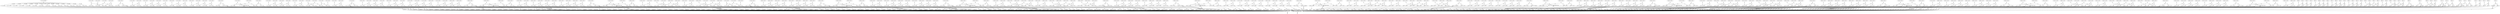 digraph model {
	0 [ label = "0: {(c < 20), init}" ];
	1 [ label = "1: {(c < 20)}" ];
	2 [ label = "2: {(c < 20)}" ];
	3 [ label = "3: {(c < 20)}" ];
	4 [ label = "4: {(c < 20)}" ];
	5 [ label = "5: {(c < 20)}" ];
	6 [ label = "6: {(c < 20)}" ];
	7 [ label = "7: {(c < 20)}" ];
	8 [ label = "8: {(c < 20)}" ];
	9 [ label = "9: {(c < 20)}" ];
	10 [ label = "10: {(c < 20)}" ];
	11 [ label = "11: {(c < 20)}" ];
	12 [ label = "12: {(c < 20)}" ];
	13 [ label = "13: {(c < 20)}" ];
	14 [ label = "14: {(c < 20)}" ];
	15 [ label = "15: {(c < 20)}" ];
	16 [ label = "16: {(c < 20)}" ];
	17 [ label = "17: {(c < 20)}" ];
	18 [ label = "18: {(c < 20)}" ];
	19 [ label = "19: {(c < 20)}" ];
	20 [ label = "20: {(c < 20)}" ];
	21 [ label = "21: {(c < 20)}" ];
	22 [ label = "22: {(c < 20)}" ];
	23 [ label = "23: {(c < 20)}" ];
	24 [ label = "24: {(c < 20)}" ];
	25 [ label = "25: {(c < 20)}" ];
	26 [ label = "26: {(c < 20)}" ];
	27 [ label = "27: {(c < 20)}" ];
	28 [ label = "28: {(c < 20)}" ];
	29 [ label = "29: {(c < 20)}" ];
	30 [ label = "30: {(c < 20)}" ];
	31 [ label = "31: {(c < 20)}" ];
	32 [ label = "32: {(c < 20)}" ];
	33 [ label = "33: {(c < 20), bad}" ];
	34 [ label = "34: {(c < 20)}" ];
	35 [ label = "35: {(c < 20)}" ];
	36 [ label = "36: {(c < 20)}" ];
	37 [ label = "37: {(c < 20)}" ];
	38 [ label = "38: {(c < 20)}" ];
	39 [ label = "39: {(c < 20)}" ];
	40 [ label = "40: {(c < 20)}" ];
	41 [ label = "41: {(c < 20)}" ];
	42 [ label = "42: {(c < 20)}" ];
	43 [ label = "43: {(c < 20)}" ];
	44 [ label = "44: {(c < 20)}" ];
	45 [ label = "45: {(c < 20)}" ];
	46 [ label = "46: {(c < 20)}" ];
	47 [ label = "47: {(c < 20)}" ];
	48 [ label = "48: {(c < 20)}" ];
	49 [ label = "49: {(c < 20)}" ];
	50 [ label = "50: {(c < 20)}" ];
	51 [ label = "51: {(c < 20)}" ];
	52 [ label = "52: {(c < 20)}" ];
	53 [ label = "53: {(c < 20)}" ];
	54 [ label = "54: {(c < 20)}" ];
	55 [ label = "55: {(c < 20)}" ];
	56 [ label = "56: {(c < 20)}" ];
	57 [ label = "57: {(c < 20)}" ];
	58 [ label = "58: {(c < 20)}" ];
	59 [ label = "59: {(c < 20)}" ];
	60 [ label = "60: {(c < 20), bad}" ];
	61 [ label = "61: {(c < 20)}" ];
	62 [ label = "62: {(c < 20)}" ];
	63 [ label = "63: {(c < 20)}" ];
	64 [ label = "64: {(c < 20)}" ];
	65 [ label = "65: {(c < 20)}" ];
	66 [ label = "66: {(c < 20)}" ];
	67 [ label = "67: {(c < 20)}" ];
	68 [ label = "68: {(c < 20)}" ];
	69 [ label = "69: {(c < 20)}" ];
	70 [ label = "70: {(c < 20), counterexample_target
goal}" ];
	71 [ label = "71: {(c < 20)}" ];
	72 [ label = "72: {(c < 20)}" ];
	73 [ label = "73: {(c < 20)}" ];
	74 [ label = "74: {(c < 20)}" ];
	75 [ label = "75: {(c < 20)}" ];
	76 [ label = "76: {(c < 20)}" ];
	77 [ label = "77: {(c < 20)}" ];
	78 [ label = "78: {(c < 20)}" ];
	79 [ label = "79: {(c < 20)}" ];
	80 [ label = "80: {(c < 20)}" ];
	81 [ label = "81: {(c < 20)}" ];
	82 [ label = "82: {(c < 20)}" ];
	83 [ label = "83: {(c < 20)}" ];
	84 [ label = "84: {(c < 20)}" ];
	85 [ label = "85: {(c < 20)}" ];
	86 [ label = "86: {(c < 20)}" ];
	87 [ label = "87: {(c < 20)}" ];
	88 [ label = "88: {(c < 20)}" ];
	89 [ label = "89: {(c < 20)}" ];
	90 [ label = "90: {(c < 20)}" ];
	91 [ label = "91: {(c < 20)}" ];
	92 [ label = "92: {(c < 20), bad}" ];
	93 [ label = "93: {(c < 20)}" ];
	94 [ label = "94: {(c < 20)}" ];
	95 [ label = "95: {(c < 20)}" ];
	96 [ label = "96: {(c < 20)}" ];
	97 [ label = "97: {(c < 20)}" ];
	98 [ label = "98: {(c < 20)}" ];
	99 [ label = "99: {(c < 20)}" ];
	100 [ label = "100: {(c < 20)}" ];
	101 [ label = "101: {(c < 20)}" ];
	102 [ label = "102: {(c < 20)}" ];
	103 [ label = "103: {(c < 20)}" ];
	104 [ label = "104: {(c < 20)}" ];
	105 [ label = "105: {(c < 20)}" ];
	106 [ label = "106: {(c < 20)}" ];
	107 [ label = "107: {(c < 20)}" ];
	108 [ label = "108: {(c < 20)}" ];
	109 [ label = "109: {(c < 20)}" ];
	110 [ label = "110: {(c < 20)}" ];
	111 [ label = "111: {(c < 20)}" ];
	112 [ label = "112: {(c < 20)}" ];
	113 [ label = "113: {(c < 20)}" ];
	114 [ label = "114: {(c < 20)}" ];
	115 [ label = "115: {(c < 20)}" ];
	116 [ label = "116: {(c < 20)}" ];
	117 [ label = "117: {(c < 20)}" ];
	118 [ label = "118: {(c < 20)}" ];
	119 [ label = "119: {(c < 20)}" ];
	120 [ label = "120: {(c < 20)}" ];
	121 [ label = "121: {(c < 20)}" ];
	122 [ label = "122: {(c < 20)}" ];
	123 [ label = "123: {(c < 20), bad}" ];
	124 [ label = "124: {(c < 20)}" ];
	125 [ label = "125: {(c < 20)}" ];
	126 [ label = "126: {(c < 20)}" ];
	127 [ label = "127: {(c < 20)}" ];
	128 [ label = "128: {(c < 20), counterexample_target
goal}" ];
	129 [ label = "129: {(c < 20)}" ];
	130 [ label = "130: {(c < 20)}" ];
	131 [ label = "131: {(c < 20)}" ];
	132 [ label = "132: {(c < 20)}" ];
	133 [ label = "133: {(c < 20)}" ];
	134 [ label = "134: {(c < 20)}" ];
	135 [ label = "135: {(c < 20)}" ];
	136 [ label = "136: {(c < 20)}" ];
	137 [ label = "137: {(c < 20)}" ];
	138 [ label = "138: {(c < 20)}" ];
	139 [ label = "139: {(c < 20)}" ];
	140 [ label = "140: {(c < 20)}" ];
	141 [ label = "141: {(c < 20)}" ];
	142 [ label = "142: {(c < 20)}" ];
	143 [ label = "143: {(c < 20)}" ];
	144 [ label = "144: {(c < 20)}" ];
	145 [ label = "145: {(c < 20)}" ];
	146 [ label = "146: {(c < 20)}" ];
	147 [ label = "147: {(c < 20)}" ];
	148 [ label = "148: {(c < 20)}" ];
	149 [ label = "149: {(c < 20)}" ];
	150 [ label = "150: {(c < 20)}" ];
	151 [ label = "151: {(c < 20)}" ];
	152 [ label = "152: {(c < 20)}" ];
	153 [ label = "153: {(c < 20)}" ];
	154 [ label = "154: {(c < 20), bad}" ];
	155 [ label = "155: {(c < 20)}" ];
	156 [ label = "156: {(c < 20)}" ];
	157 [ label = "157: {(c < 20)}" ];
	158 [ label = "158: {(c < 20)}" ];
	159 [ label = "159: {(c < 20)}" ];
	160 [ label = "160: {(c < 20), counterexample_target
goal}" ];
	161 [ label = "161: {(c < 20)}" ];
	162 [ label = "162: {(c < 20)}" ];
	163 [ label = "163: {(c < 20)}" ];
	164 [ label = "164: {(c < 20)}" ];
	165 [ label = "165: {(c < 20)}" ];
	166 [ label = "166: {(c < 20)}" ];
	167 [ label = "167: {(c < 20)}" ];
	168 [ label = "168: {(c < 20)}" ];
	169 [ label = "169: {(c < 20)}" ];
	170 [ label = "170: {(c < 20)}" ];
	171 [ label = "171: {(c < 20)}" ];
	172 [ label = "172: {(c < 20)}" ];
	173 [ label = "173: {(c < 20)}" ];
	174 [ label = "174: {(c < 20)}" ];
	175 [ label = "175: {(c < 20)}" ];
	176 [ label = "176: {(c < 20)}" ];
	177 [ label = "177: {(c < 20)}" ];
	178 [ label = "178: {(c < 20)}" ];
	179 [ label = "179: {(c < 20)}" ];
	180 [ label = "180: {(c < 20)}" ];
	181 [ label = "181: {(c < 20)}" ];
	182 [ label = "182: {(c < 20)}" ];
	183 [ label = "183: {(c < 20)}" ];
	184 [ label = "184: {(c < 20)}" ];
	185 [ label = "185: {(c < 20), bad}" ];
	186 [ label = "186: {(c < 20)}" ];
	187 [ label = "187: {(c < 20)}" ];
	188 [ label = "188: {(c < 20)}" ];
	189 [ label = "189: {(c < 20)}" ];
	190 [ label = "190: {(c < 20)}" ];
	191 [ label = "191: {(c < 20)}" ];
	192 [ label = "192: {(c < 20)}" ];
	193 [ label = "193: {(c < 20)}" ];
	194 [ label = "194: {(c < 20)}" ];
	195 [ label = "195: {(c < 20)}" ];
	196 [ label = "196: {(c < 20)}" ];
	197 [ label = "197: {(c < 20)}" ];
	198 [ label = "198: {(c < 20)}" ];
	199 [ label = "199: {(c < 20)}" ];
	200 [ label = "200: {(c < 20)}" ];
	201 [ label = "201: {(c < 20)}" ];
	202 [ label = "202: {(c < 20)}" ];
	203 [ label = "203: {(c < 20)}" ];
	204 [ label = "204: {(c < 20)}" ];
	205 [ label = "205: {(c < 20)}" ];
	206 [ label = "206: {(c < 20)}" ];
	207 [ label = "207: {(c < 20)}" ];
	208 [ label = "208: {(c < 20)}" ];
	209 [ label = "209: {(c < 20)}" ];
	210 [ label = "210: {(c < 20)}" ];
	211 [ label = "211: {(c < 20)}" ];
	212 [ label = "212: {(c < 20)}" ];
	213 [ label = "213: {(c < 20)}" ];
	214 [ label = "214: {(c < 20), bad}" ];
	215 [ label = "215: {(c < 20)}" ];
	216 [ label = "216: {(c < 20)}" ];
	217 [ label = "217: {(c < 20)}" ];
	218 [ label = "218: {(c < 20)}" ];
	219 [ label = "219: {(c < 20)}" ];
	220 [ label = "220: {(c < 20)}" ];
	221 [ label = "221: {(c < 20), counterexample_target
goal}" ];
	222 [ label = "222: {(c < 20)}" ];
	223 [ label = "223: {(c < 20)}" ];
	224 [ label = "224: {(c < 20)}" ];
	225 [ label = "225: {(c < 20)}" ];
	226 [ label = "226: {(c < 20)}" ];
	227 [ label = "227: {(c < 20)}" ];
	228 [ label = "228: {(c < 20)}" ];
	229 [ label = "229: {(c < 20)}" ];
	230 [ label = "230: {(c < 20)}" ];
	231 [ label = "231: {(c < 20)}" ];
	232 [ label = "232: {(c < 20)}" ];
	233 [ label = "233: {(c < 20)}" ];
	234 [ label = "234: {(c < 20)}" ];
	235 [ label = "235: {(c < 20)}" ];
	236 [ label = "236: {(c < 20)}" ];
	237 [ label = "237: {(c < 20)}" ];
	238 [ label = "238: {(c < 20)}" ];
	239 [ label = "239: {(c < 20)}" ];
	240 [ label = "240: {(c < 20)}" ];
	241 [ label = "241: {(c < 20)}" ];
	242 [ label = "242: {(c < 20)}" ];
	243 [ label = "243: {(c < 20)}" ];
	244 [ label = "244: {(c < 20), bad}" ];
	245 [ label = "245: {(c < 20)}" ];
	246 [ label = "246: {(c < 20)}" ];
	247 [ label = "247: {(c < 20)}" ];
	248 [ label = "248: {(c < 20)}" ];
	249 [ label = "249: {(c < 20)}" ];
	250 [ label = "250: {(c < 20)}" ];
	251 [ label = "251: {(c < 20), counterexample_target
goal}" ];
	252 [ label = "252: {(c < 20)}" ];
	253 [ label = "253: {(c < 20)}" ];
	254 [ label = "254: {(c < 20)}" ];
	255 [ label = "255: {(c < 20)}" ];
	256 [ label = "256: {(c < 20)}" ];
	257 [ label = "257: {(c < 20)}" ];
	258 [ label = "258: {(c < 20)}" ];
	259 [ label = "259: {(c < 20)}" ];
	260 [ label = "260: {(c < 20)}" ];
	261 [ label = "261: {(c < 20)}" ];
	262 [ label = "262: {(c < 20)}" ];
	263 [ label = "263: {(c < 20)}" ];
	264 [ label = "264: {(c < 20)}" ];
	265 [ label = "265: {(c < 20)}" ];
	266 [ label = "266: {(c < 20)}" ];
	267 [ label = "267: {(c < 20)}" ];
	268 [ label = "268: {(c < 20)}" ];
	269 [ label = "269: {(c < 20)}" ];
	270 [ label = "270: {(c < 20)}" ];
	271 [ label = "271: {(c < 20)}" ];
	272 [ label = "272: {(c < 20)}" ];
	273 [ label = "273: {(c < 20)}" ];
	274 [ label = "274: {(c < 20), bad}" ];
	275 [ label = "275: {(c < 20)}" ];
	276 [ label = "276: {(c < 20)}" ];
	277 [ label = "277: {(c < 20)}" ];
	278 [ label = "278: {(c < 20)}" ];
	279 [ label = "279: {(c < 20)}" ];
	280 [ label = "280: {(c < 20)}" ];
	281 [ label = "281: {(c < 20)}" ];
	282 [ label = "282: {(c < 20)}" ];
	283 [ label = "283: {(c < 20)}" ];
	284 [ label = "284: {(c < 20)}" ];
	285 [ label = "285: {(c < 20)}" ];
	286 [ label = "286: {(c < 20)}" ];
	287 [ label = "287: {(c < 20)}" ];
	288 [ label = "288: {(c < 20)}" ];
	289 [ label = "289: {(c < 20)}" ];
	290 [ label = "290: {(c < 20)}" ];
	291 [ label = "291: {(c < 20)}" ];
	292 [ label = "292: {(c < 20)}" ];
	293 [ label = "293: {(c < 20)}" ];
	294 [ label = "294: {(c < 20)}" ];
	295 [ label = "295: {(c < 20)}" ];
	296 [ label = "296: {(c < 20)}" ];
	297 [ label = "297: {(c < 20)}" ];
	298 [ label = "298: {(c < 20)}" ];
	299 [ label = "299: {(c < 20)}" ];
	300 [ label = "300: {(c < 20)}" ];
	301 [ label = "301: {(c < 20)}" ];
	302 [ label = "302: {(c < 20)}" ];
	303 [ label = "303: {(c < 20), bad}" ];
	304 [ label = "304: {(c < 20)}" ];
	305 [ label = "305: {(c < 20)}" ];
	306 [ label = "306: {(c < 20)}" ];
	307 [ label = "307: {(c < 20)}" ];
	308 [ label = "308: {(c < 20)}" ];
	309 [ label = "309: {(c < 20)}" ];
	310 [ label = "310: {(c < 20), counterexample_target
goal}" ];
	311 [ label = "311: {(c < 20)}" ];
	312 [ label = "312: {(c < 20)}" ];
	313 [ label = "313: {(c < 20)}" ];
	314 [ label = "314: {(c < 20)}" ];
	315 [ label = "315: {(c < 20)}" ];
	316 [ label = "316: {(c < 20)}" ];
	317 [ label = "317: {(c < 20)}" ];
	318 [ label = "318: {(c < 20)}" ];
	319 [ label = "319: {(c < 20)}" ];
	320 [ label = "320: {(c < 20)}" ];
	321 [ label = "321: {(c < 20)}" ];
	322 [ label = "322: {(c < 20)}" ];
	323 [ label = "323: {(c < 20)}" ];
	324 [ label = "324: {(c < 20)}" ];
	325 [ label = "325: {(c < 20)}" ];
	326 [ label = "326: {(c < 20)}" ];
	327 [ label = "327: {(c < 20)}" ];
	328 [ label = "328: {(c < 20)}" ];
	329 [ label = "329: {(c < 20)}" ];
	330 [ label = "330: {(c < 20)}" ];
	331 [ label = "331: {(c < 20)}" ];
	332 [ label = "332: {(c < 20)}" ];
	333 [ label = "333: {(c < 20), bad}" ];
	334 [ label = "334: {(c < 20)}" ];
	335 [ label = "335: {(c < 20)}" ];
	336 [ label = "336: {(c < 20)}" ];
	337 [ label = "337: {(c < 20)}" ];
	338 [ label = "338: {(c < 20)}" ];
	339 [ label = "339: {(c < 20)}" ];
	340 [ label = "340: {(c < 20), counterexample_target
goal}" ];
	341 [ label = "341: {(c < 20)}" ];
	342 [ label = "342: {(c < 20)}" ];
	343 [ label = "343: {(c < 20)}" ];
	344 [ label = "344: {(c < 20)}" ];
	345 [ label = "345: {(c < 20)}" ];
	346 [ label = "346: {(c < 20)}" ];
	347 [ label = "347: {(c < 20)}" ];
	348 [ label = "348: {(c < 20)}" ];
	349 [ label = "349: {(c < 20)}" ];
	350 [ label = "350: {(c < 20)}" ];
	351 [ label = "351: {(c < 20)}" ];
	352 [ label = "352: {(c < 20)}" ];
	353 [ label = "353: {(c < 20)}" ];
	354 [ label = "354: {(c < 20)}" ];
	355 [ label = "355: {(c < 20)}" ];
	356 [ label = "356: {(c < 20)}" ];
	357 [ label = "357: {(c < 20)}" ];
	358 [ label = "358: {(c < 20)}" ];
	359 [ label = "359: {(c < 20)}" ];
	360 [ label = "360: {(c < 20)}" ];
	361 [ label = "361: {(c < 20)}" ];
	362 [ label = "362: {(c < 20)}" ];
	363 [ label = "363: {(c < 20), bad}" ];
	364 [ label = "364: {(c < 20)}" ];
	365 [ label = "365: {(c < 20)}" ];
	366 [ label = "366: {(c < 20)}" ];
	367 [ label = "367: {(c < 20)}" ];
	368 [ label = "368: {(c < 20)}" ];
	369 [ label = "369: {(c < 20)}" ];
	370 [ label = "370: {(c < 20)}" ];
	371 [ label = "371: {(c < 20)}" ];
	372 [ label = "372: {(c < 20)}" ];
	373 [ label = "373: {(c < 20)}" ];
	374 [ label = "374: {(c < 20)}" ];
	375 [ label = "375: {(c < 20)}" ];
	376 [ label = "376: {(c < 20)}" ];
	377 [ label = "377: {(c < 20)}" ];
	378 [ label = "378: {(c < 20)}" ];
	379 [ label = "379: {(c < 20)}" ];
	380 [ label = "380: {(c < 20)}" ];
	381 [ label = "381: {(c < 20)}" ];
	382 [ label = "382: {(c < 20)}" ];
	383 [ label = "383: {(c < 20)}" ];
	384 [ label = "384: {(c < 20)}" ];
	385 [ label = "385: {(c < 20)}" ];
	386 [ label = "386: {(c < 20)}" ];
	387 [ label = "387: {(c < 20)}" ];
	388 [ label = "388: {(c < 20)}" ];
	389 [ label = "389: {(c < 20)}" ];
	390 [ label = "390: {(c < 20)}" ];
	391 [ label = "391: {(c < 20)}" ];
	392 [ label = "392: {(c < 20), bad}" ];
	393 [ label = "393: {(c < 20)}" ];
	394 [ label = "394: {(c < 20)}" ];
	395 [ label = "395: {(c < 20)}" ];
	396 [ label = "396: {(c < 20)}" ];
	397 [ label = "397: {(c < 20)}" ];
	398 [ label = "398: {(c < 20)}" ];
	399 [ label = "399: {(c < 20), counterexample_target
goal}" ];
	400 [ label = "400: {(c < 20)}" ];
	401 [ label = "401: {(c < 20)}" ];
	402 [ label = "402: {(c < 20)}" ];
	403 [ label = "403: {(c < 20)}" ];
	404 [ label = "404: {(c < 20)}" ];
	405 [ label = "405: {(c < 20)}" ];
	406 [ label = "406: {(c < 20)}" ];
	407 [ label = "407: {(c < 20)}" ];
	408 [ label = "408: {(c < 20)}" ];
	409 [ label = "409: {(c < 20)}" ];
	410 [ label = "410: {(c < 20)}" ];
	411 [ label = "411: {(c < 20)}" ];
	412 [ label = "412: {(c < 20)}" ];
	413 [ label = "413: {(c < 20)}" ];
	414 [ label = "414: {(c < 20)}" ];
	415 [ label = "415: {(c < 20)}" ];
	416 [ label = "416: {(c < 20)}" ];
	417 [ label = "417: {(c < 20)}" ];
	418 [ label = "418: {(c < 20)}" ];
	419 [ label = "419: {(c < 20)}" ];
	420 [ label = "420: {(c < 20)}" ];
	421 [ label = "421: {(c < 20)}" ];
	422 [ label = "422: {(c < 20), bad}" ];
	423 [ label = "423: {(c < 20)}" ];
	424 [ label = "424: {(c < 20)}" ];
	425 [ label = "425: {(c < 20)}" ];
	426 [ label = "426: {(c < 20)}" ];
	427 [ label = "427: {(c < 20)}" ];
	428 [ label = "428: {(c < 20)}" ];
	429 [ label = "429: {(c < 20), counterexample_target
goal}" ];
	430 [ label = "430: {(c < 20)}" ];
	431 [ label = "431: {(c < 20)}" ];
	432 [ label = "432: {(c < 20)}" ];
	433 [ label = "433: {(c < 20)}" ];
	434 [ label = "434: {(c < 20)}" ];
	435 [ label = "435: {(c < 20)}" ];
	436 [ label = "436: {(c < 20)}" ];
	437 [ label = "437: {(c < 20)}" ];
	438 [ label = "438: {(c < 20)}" ];
	439 [ label = "439: {(c < 20)}" ];
	440 [ label = "440: {(c < 20)}" ];
	441 [ label = "441: {(c < 20)}" ];
	442 [ label = "442: {(c < 20)}" ];
	443 [ label = "443: {(c < 20)}" ];
	444 [ label = "444: {(c < 20)}" ];
	445 [ label = "445: {(c < 20)}" ];
	446 [ label = "446: {(c < 20)}" ];
	447 [ label = "447: {(c < 20)}" ];
	448 [ label = "448: {(c < 20)}" ];
	449 [ label = "449: {(c < 20)}" ];
	450 [ label = "450: {(c < 20)}" ];
	451 [ label = "451: {(c < 20)}" ];
	452 [ label = "452: {(c < 20), bad}" ];
	453 [ label = "453: {(c < 20)}" ];
	454 [ label = "454: {(c < 20)}" ];
	455 [ label = "455: {(c < 20)}" ];
	456 [ label = "456: {(c < 20)}" ];
	457 [ label = "457: {(c < 20)}" ];
	458 [ label = "458: {(c < 20)}" ];
	459 [ label = "459: {(c < 20)}" ];
	460 [ label = "460: {(c < 20)}" ];
	461 [ label = "461: {(c < 20)}" ];
	462 [ label = "462: {(c < 20)}" ];
	463 [ label = "463: {(c < 20)}" ];
	464 [ label = "464: {(c < 20)}" ];
	465 [ label = "465: {(c < 20)}" ];
	466 [ label = "466: {(c < 20)}" ];
	467 [ label = "467: {(c < 20)}" ];
	468 [ label = "468: {(c < 20)}" ];
	469 [ label = "469: {(c < 20)}" ];
	470 [ label = "470: {(c < 20)}" ];
	471 [ label = "471: {(c < 20)}" ];
	472 [ label = "472: {(c < 20)}" ];
	473 [ label = "473: {(c < 20)}" ];
	474 [ label = "474: {(c < 20)}" ];
	475 [ label = "475: {(c < 20)}" ];
	476 [ label = "476: {(c < 20)}" ];
	477 [ label = "477: {(c < 20)}" ];
	478 [ label = "478: {(c < 20)}" ];
	479 [ label = "479: {(c < 20)}" ];
	480 [ label = "480: {(c < 20)}" ];
	481 [ label = "481: {(c < 20), bad}" ];
	482 [ label = "482: {(c < 20)}" ];
	483 [ label = "483: {(c < 20)}" ];
	484 [ label = "484: {(c < 20)}" ];
	485 [ label = "485: {(c < 20)}" ];
	486 [ label = "486: {(c < 20)}" ];
	487 [ label = "487: {(c < 20)}" ];
	488 [ label = "488: {(c < 20), counterexample_target
goal}" ];
	489 [ label = "489: {(c < 20)}" ];
	490 [ label = "490: {(c < 20)}" ];
	491 [ label = "491: {(c < 20)}" ];
	492 [ label = "492: {(c < 20)}" ];
	493 [ label = "493: {(c < 20)}" ];
	494 [ label = "494: {(c < 20)}" ];
	495 [ label = "495: {(c < 20)}" ];
	496 [ label = "496: {(c < 20)}" ];
	497 [ label = "497: {(c < 20)}" ];
	498 [ label = "498: {(c < 20)}" ];
	499 [ label = "499: {(c < 20)}" ];
	500 [ label = "500: {(c < 20)}" ];
	501 [ label = "501: {(c < 20)}" ];
	502 [ label = "502: {(c < 20)}" ];
	503 [ label = "503: {(c < 20)}" ];
	504 [ label = "504: {(c < 20)}" ];
	505 [ label = "505: {(c < 20)}" ];
	506 [ label = "506: {(c < 20)}" ];
	507 [ label = "507: {(c < 20)}" ];
	508 [ label = "508: {(c < 20)}" ];
	509 [ label = "509: {(c < 20)}" ];
	510 [ label = "510: {(c < 20)}" ];
	511 [ label = "511: {(c < 20), bad}" ];
	512 [ label = "512: {(c < 20)}" ];
	513 [ label = "513: {(c < 20)}" ];
	514 [ label = "514: {(c < 20)}" ];
	515 [ label = "515: {(c < 20)}" ];
	516 [ label = "516: {(c < 20)}" ];
	517 [ label = "517: {(c < 20)}" ];
	518 [ label = "518: {(c < 20), counterexample_target
goal}" ];
	519 [ label = "519: {(c < 20)}" ];
	520 [ label = "520: {(c < 20)}" ];
	521 [ label = "521: {(c < 20)}" ];
	522 [ label = "522: {(c < 20)}" ];
	523 [ label = "523: {(c < 20)}" ];
	524 [ label = "524: {(c < 20)}" ];
	525 [ label = "525: {(c < 20)}" ];
	526 [ label = "526: {(c < 20)}" ];
	527 [ label = "527: {(c < 20)}" ];
	528 [ label = "528: {(c < 20)}" ];
	529 [ label = "529: {(c < 20)}" ];
	530 [ label = "530: {(c < 20)}" ];
	531 [ label = "531: {(c < 20)}" ];
	532 [ label = "532: {(c < 20)}" ];
	533 [ label = "533: {(c < 20)}" ];
	534 [ label = "534: {(c < 20)}" ];
	535 [ label = "535: {(c < 20)}" ];
	536 [ label = "536: {(c < 20)}" ];
	537 [ label = "537: {(c < 20)}" ];
	538 [ label = "538: {(c < 20)}" ];
	539 [ label = "539: {(c < 20)}" ];
	540 [ label = "540: {(c < 20)}" ];
	541 [ label = "541: {(c < 20), bad}" ];
	542 [ label = "542: {(c < 20)}" ];
	543 [ label = "543: {(c < 20)}" ];
	544 [ label = "544: {(c < 20)}" ];
	545 [ label = "545: {(c < 20)}" ];
	546 [ label = "546: {(c < 20)}" ];
	547 [ label = "547: {(c < 20)}" ];
	548 [ label = "548: {(c < 20)}" ];
	549 [ label = "549: {(c < 20)}" ];
	550 [ label = "550: {(c < 20)}" ];
	551 [ label = "551: {(c < 20)}" ];
	552 [ label = "552: {(c < 20)}" ];
	553 [ label = "553: {(c < 20)}" ];
	554 [ label = "554: {(c < 20)}" ];
	555 [ label = "555: {(c < 20)}" ];
	556 [ label = "556: {(c < 20)}" ];
	557 [ label = "557: {(c < 20)}" ];
	558 [ label = "558: {(c < 20)}" ];
	559 [ label = "559: {(c < 20)}" ];
	560 [ label = "560: {(c < 20)}" ];
	561 [ label = "561: {(c < 20)}" ];
	562 [ label = "562: {(c < 20)}" ];
	563 [ label = "563: {(c < 20)}" ];
	564 [ label = "564: {(c < 20)}" ];
	565 [ label = "565: {(c < 20)}" ];
	566 [ label = "566: {(c < 20)}" ];
	567 [ label = "567: {(c < 20)}" ];
	568 [ label = "568: {(c < 20)}" ];
	569 [ label = "569: {(c < 20)}" ];
	570 [ label = "570: {(c < 20), bad}" ];
	571 [ label = "571: {(c < 20)}" ];
	572 [ label = "572: {(c < 20)}" ];
	573 [ label = "573: {(c < 20)}" ];
	574 [ label = "574: {(c < 20)}" ];
	575 [ label = "575: {(c < 20)}" ];
	576 [ label = "576: {(c < 20)}" ];
	577 [ label = "577: {(c < 20), counterexample_target
goal}" ];
	578 [ label = "578: {}" ];
	579 [ label = "579: {}" ];
	580 [ label = "580: {}" ];
	581 [ label = "581: {}" ];
	582 [ label = "582: {}" ];
	583 [ label = "583: {}" ];
	584 [ label = "584: {}" ];
	585 [ label = "585: {}" ];
	586 [ label = "586: {}" ];
	587 [ label = "587: {}" ];
	588 [ label = "588: {}" ];
	589 [ label = "589: {}" ];
	590 [ label = "590: {}" ];
	591 [ label = "591: {}" ];
	592 [ label = "592: {}" ];
	593 [ label = "593: {}" ];
	594 [ label = "594: {}" ];
	595 [ label = "595: {}" ];
	596 [ label = "596: {}" ];
	597 [ label = "597: {}" ];
	598 [ label = "598: {}" ];
	599 [ label = "599: {}" ];
	600 [ label = "600: {}" ];
	601 [ label = "601: {}" ];
	602 [ label = "602: {}" ];
	603 [ label = "603: {}" ];
	604 [ label = "604: {}" ];
	605 [ label = "605: {}" ];
	606 [ label = "606: {}" ];
	607 [ label = "607: {}" ];
	608 [ label = "608: {}" ];
	609 [ label = "609: {}" ];
	610 [ label = "610: {}" ];
	611 [ label = "611: {}" ];
	612 [ label = "612: {}" ];
	613 [ label = "613: {}" ];
	614 [ label = "614: {}" ];
	615 [ label = "615: {}" ];
	616 [ label = "616: {}" ];
	617 [ label = "617: {}" ];
	618 [ label = "618: {}" ];
	619 [ label = "619: {}" ];
	620 [ label = "620: {}" ];
	621 [ label = "621: {}" ];
	622 [ label = "622: {}" ];
	623 [ label = "623: {}" ];
	624 [ label = "624: {}" ];
	625 [ label = "625: {}" ];
	626 [ label = "626: {}" ];
	627 [ label = "627: {}" ];
	628 [ label = "628: {}" ];
	629 [ label = "629: {}" ];
	630 [ label = "630: {}" ];
	631 [ label = "631: {}" ];
	632 [ label = "632: {}" ];
	633 [ label = "633: {}" ];
	634 [ label = "634: {}" ];
	635 [ label = "635: {}" ];
	636 [ label = "636: {}" ];
	637 [ label = "637: {}" ];
	638 [ label = "638: {}" ];
	639 [ label = "639: {}" ];
	640 [ label = "640: {}" ];
	641 [ label = "641: {}" ];
	642 [ label = "642: {}" ];
	643 [ label = "643: {}" ];
	644 [ label = "644: {bad}" ];
	645 [ label = "645: {bad}" ];
	646 [ label = "646: {bad}" ];
	647 [ label = "647: {}" ];
	648 [ label = "648: {}" ];
	649 [ label = "649: {}" ];
	650 [ label = "650: {}" ];
	651 [ label = "651: {}" ];
	652 [ label = "652: {}" ];
	653 [ label = "653: {}" ];
	654 [ label = "654: {}" ];
	655 [ label = "655: {}" ];
	656 [ label = "656: {}" ];
	657 [ label = "657: {}" ];
	658 [ label = "658: {}" ];
	659 [ label = "659: {}" ];
	660 [ label = "660: {}" ];
	661 [ label = "661: {}" ];
	662 [ label = "662: {}" ];
	663 [ label = "663: {}" ];
	664 [ label = "664: {}" ];
	665 [ label = "665: {goal}" ];
	666 [ label = "666: {goal}" ];
	667 [ label = "667: {}" ];
	668 [ label = "668: {counterexample_target}" ];
	"0c0" [shape = "point"];
	0 -> "0c0";
	"0c0" -> 1 [ label= "0.0714286" ];
	"0c0" -> 2 [ label= "0.0714286" ];
	"0c0" -> 3 [ label= "0.0714286" ];
	"0c0" -> 4 [ label= "0.0714286" ];
	"0c0" -> 5 [ label= "0.0714286" ];
	"0c0" -> 6 [ label= "0.0714286" ];
	"0c0" -> 7 [ label= "0.0714286" ];
	"0c0" -> 8 [ label= "0.0714286" ];
	"0c0" -> 9 [ label= "0.0714286" ];
	"0c0" -> 10 [ label= "0.0714286" ];
	"0c0" -> 11 [ label= "0.0714286" ];
	"0c0" -> 12 [ label= "0.0714286" ];
	"0c0" -> 13 [ label= "0.0714286" ];
	"0c0" -> 14 [ label= "0.0714286" ];
	"1c0" [shape = "point"];
	1 -> "1c0";
	"1c0" -> 667 [ label= "1.33227e-15" ];
	"1c0" -> 668 [ label= "1" ];
	"2c0" [shape = "point"];
	2 -> "2c0";
	"2c0" -> 667 [ label= "7.19425e-14" ];
	"2c0" -> 668 [ label= "1" ];
	"3c0" [shape = "point"];
	3 -> "3c0";
	"3c0" -> 667 [ label= "2.61491e-12" ];
	"3c0" -> 668 [ label= "1" ];
	"4c0" [shape = "point"];
	4 -> "4c0";
	"4c0" -> 667 [ label= "7.12771e-11" ];
	"4c0" -> 668 [ label= "1" ];
	"5c0" [shape = "point"];
	5 -> "5c0";
	"5c0" -> 667 [ label= "0" ];
	"5c0" -> 668 [ label= "1" ];
	"6c0" [shape = "point"];
	6 -> "6c0";
	"6c0" -> 667 [ label= "7.19425e-14" ];
	"6c0" -> 668 [ label= "1" ];
	"7c0" [shape = "point"];
	7 -> "7c0";
	"7c0" -> 667 [ label= "2.61491e-12" ];
	"7c0" -> 668 [ label= "1" ];
	"8c0" [shape = "point"];
	8 -> "8c0";
	"8c0" -> 667 [ label= "0" ];
	"8c0" -> 668 [ label= "1" ];
	"9c0" [shape = "point"];
	9 -> "9c0";
	"9c0" -> 667 [ label= "0" ];
	"9c0" -> 668 [ label= "1" ];
	"10c0" [shape = "point"];
	10 -> "10c0";
	"10c0" -> 667 [ label= "1.33227e-15" ];
	"10c0" -> 668 [ label= "1" ];
	"11c0" [shape = "point"];
	11 -> "11c0";
	"11c0" -> 667 [ label= "7.19425e-14" ];
	"11c0" -> 668 [ label= "1" ];
	"12c0" [shape = "point"];
	12 -> "12c0";
	"12c0" -> 667 [ label= "0" ];
	"12c0" -> 668 [ label= "1" ];
	"13c0" [shape = "point"];
	13 -> "13c0";
	"13c0" -> 667 [ label= "0" ];
	"13c0" -> 668 [ label= "1" ];
	"14c0" [shape = "point"];
	14 -> "14c0";
	"14c0" -> 667 [ label= "1.33227e-15" ];
	"14c0" -> 668 [ label= "1" ];
	"15c0" [shape = "point"];
	15 -> "15c0";
	"15c0" -> 29 [ label= "0.9" ];
	"15c0" -> 30 [ label= "0.1" ];
	"16c0" [shape = "point"];
	16 -> "16c0";
	"16c0" -> 29 [ label= "0.1" ];
	"16c0" -> 32 [ label= "0.9" ];
	"17c0" [shape = "point"];
	17 -> "17c0";
	"17c0" -> 32 [ label= "0.1" ];
	"17c0" -> 34 [ label= "0.9" ];
	"18c0" [shape = "point"];
	18 -> "18c0";
	"18c0" -> 34 [ label= "1" ];
	"19c0" [shape = "point"];
	19 -> "19c0";
	"19c0" -> 31 [ label= "0.1" ];
	"19c0" -> 33 [ label= "0.9" ];
	"20c0" [shape = "point"];
	20 -> "20c0";
	"20c0" -> 35 [ label= "0.1" ];
	"20c0" -> 36 [ label= "0.9" ];
	"21c0" [shape = "point"];
	21 -> "21c0";
	"21c0" -> 36 [ label= "1" ];
	"22c0" [shape = "point"];
	22 -> "22c0";
	"22c0" -> 37 [ label= "0.1" ];
	"22c0" -> 40 [ label= "0.9" ];
	"23c0" [shape = "point"];
	23 -> "23c0";
	"23c0" -> 38 [ label= "0.9" ];
	"23c0" -> 40 [ label= "0.1" ];
	"24c0" [shape = "point"];
	24 -> "24c0";
	"24c0" -> 38 [ label= "0.1" ];
	"24c0" -> 39 [ label= "0.9" ];
	"25c0" [shape = "point"];
	25 -> "25c0";
	"25c0" -> 39 [ label= "1" ];
	"26c0" [shape = "point"];
	26 -> "26c0";
	"26c0" -> 41 [ label= "0.1" ];
	"26c0" -> 42 [ label= "0.9" ];
	"27c0" [shape = "point"];
	27 -> "27c0";
	"27c0" -> 42 [ label= "0.1" ];
	"27c0" -> 43 [ label= "0.9" ];
	"28c0" [shape = "point"];
	28 -> "28c0";
	"28c0" -> 43 [ label= "1" ];
	"29c0" [shape = "point"];
	29 -> "29c0";
	"29c0" -> 667 [ label= "6.07292e-13" ];
	"29c0" -> 668 [ label= "1" ];
	"30c0" [shape = "point"];
	30 -> "30c0";
	"30c0" -> 667 [ label= "1.25455e-14" ];
	"30c0" -> 668 [ label= "1" ];
	"31c0" [shape = "point"];
	31 -> "31c0";
	"31c0" -> 667 [ label= "1.11022e-16" ];
	"31c0" -> 668 [ label= "1" ];
	"32c0" [shape = "point"];
	32 -> "32c0";
	"32c0" -> 667 [ label= "2.0684e-11" ];
	"32c0" -> 668 [ label= "1" ];
	"33c0" [shape = "point"];
	33 -> "33c0";
	"33c0" -> 33 [ label= "1" ];
	"34c0" [shape = "point"];
	34 -> "34c0";
	"34c0" -> 667 [ label= "5.26616e-10" ];
	"34c0" -> 668 [ label= "1" ];
	"35c0" [shape = "point"];
	35 -> "35c0";
	"35c0" -> 667 [ label= "6.07292e-13" ];
	"35c0" -> 668 [ label= "1" ];
	"36c0" [shape = "point"];
	36 -> "36c0";
	"36c0" -> 667 [ label= "2.06839e-11" ];
	"36c0" -> 668 [ label= "1" ];
	"37c0" [shape = "point"];
	37 -> "37c0";
	"37c0" -> 667 [ label= "0" ];
	"37c0" -> 668 [ label= "1" ];
	"38c0" [shape = "point"];
	38 -> "38c0";
	"38c0" -> 667 [ label= "1.25455e-14" ];
	"38c0" -> 668 [ label= "1" ];
	"39c0" [shape = "point"];
	39 -> "39c0";
	"39c0" -> 667 [ label= "6.07292e-13" ];
	"39c0" -> 668 [ label= "1" ];
	"40c0" [shape = "point"];
	40 -> "40c0";
	"40c0" -> 667 [ label= "1.11022e-16" ];
	"40c0" -> 668 [ label= "1" ];
	"41c0" [shape = "point"];
	41 -> "41c0";
	"41c0" -> 667 [ label= "0" ];
	"41c0" -> 668 [ label= "1" ];
	"42c0" [shape = "point"];
	42 -> "42c0";
	"42c0" -> 667 [ label= "1.11022e-16" ];
	"42c0" -> 668 [ label= "1" ];
	"43c0" [shape = "point"];
	43 -> "43c0";
	"43c0" -> 667 [ label= "1.25455e-14" ];
	"43c0" -> 668 [ label= "1" ];
	"44c0" [shape = "point"];
	44 -> "44c0";
	"44c0" -> 59 [ label= "0.1" ];
	"44c0" -> 60 [ label= "0.9" ];
	"45c0" [shape = "point"];
	45 -> "45c0";
	"45c0" -> 61 [ label= "0.1" ];
	"45c0" -> 62 [ label= "0.9" ];
	"46c0" [shape = "point"];
	46 -> "46c0";
	"46c0" -> 62 [ label= "0.1" ];
	"46c0" -> 63 [ label= "0.9" ];
	"47c0" [shape = "point"];
	47 -> "47c0";
	"47c0" -> 58 [ label= "0.1" ];
	"47c0" -> 65 [ label= "0.9" ];
	"48c0" [shape = "point"];
	48 -> "48c0";
	"48c0" -> 64 [ label= "0.1" ];
	"48c0" -> 66 [ label= "0.9" ];
	"49c0" [shape = "point"];
	49 -> "49c0";
	"49c0" -> 65 [ label= "0.1" ];
	"49c0" -> 67 [ label= "0.9" ];
	"50c0" [shape = "point"];
	50 -> "50c0";
	"50c0" -> 66 [ label= "0.1" ];
	"50c0" -> 68 [ label= "0.9" ];
	"51c0" [shape = "point"];
	51 -> "51c0";
	"51c0" -> 63 [ label= "0.1" ];
	"51c0" -> 70 [ label= "0.9" ];
	"52c0" [shape = "point"];
	52 -> "52c0";
	"52c0" -> 67 [ label= "0.1" ];
	"52c0" -> 71 [ label= "0.9" ];
	"53c0" [shape = "point"];
	53 -> "53c0";
	"53c0" -> 68 [ label= "0.1" ];
	"53c0" -> 72 [ label= "0.9" ];
	"54c0" [shape = "point"];
	54 -> "54c0";
	"54c0" -> 69 [ label= "0.1" ];
	"54c0" -> 73 [ label= "0.9" ];
	"55c0" [shape = "point"];
	55 -> "55c0";
	"55c0" -> 73 [ label= "1" ];
	"56c0" [shape = "point"];
	56 -> "56c0";
	"56c0" -> 71 [ label= "1" ];
	"57c0" [shape = "point"];
	57 -> "57c0";
	"57c0" -> 72 [ label= "1" ];
	"58c0" [shape = "point"];
	58 -> "58c0";
	"58c0" -> 667 [ label= "1.6122e-10" ];
	"58c0" -> 668 [ label= "1" ];
	"59c0" [shape = "point"];
	59 -> "59c0";
	"59c0" -> 667 [ label= "5.06883e-12" ];
	"59c0" -> 668 [ label= "1" ];
	"60c0" [shape = "point"];
	60 -> "60c0";
	"60c0" -> 60 [ label= "1" ];
	"61c0" [shape = "point"];
	61 -> "61c0";
	"61c0" -> 667 [ label= "1.11577e-13" ];
	"61c0" -> 668 [ label= "1" ];
	"62c0" [shape = "point"];
	62 -> "62c0";
	"62c0" -> 667 [ label= "1.55431e-15" ];
	"62c0" -> 668 [ label= "1" ];
	"63c0" [shape = "point"];
	63 -> "63c0";
	"63c0" -> 667 [ label= "0" ];
	"63c0" -> 668 [ label= "1" ];
	"64c0" [shape = "point"];
	64 -> "64c0";
	"64c0" -> 667 [ label= "3.81517e-09" ];
	"64c0" -> 668 [ label= "1" ];
	"65c0" [shape = "point"];
	65 -> "65c0";
	"65c0" -> 667 [ label= "5.06883e-12" ];
	"65c0" -> 668 [ label= "1" ];
	"66c0" [shape = "point"];
	66 -> "66c0";
	"66c0" -> 667 [ label= "1.6122e-10" ];
	"66c0" -> 668 [ label= "1" ];
	"67c0" [shape = "point"];
	67 -> "67c0";
	"67c0" -> 667 [ label= "1.11577e-13" ];
	"67c0" -> 668 [ label= "1" ];
	"68c0" [shape = "point"];
	68 -> "68c0";
	"68c0" -> 667 [ label= "5.06883e-12" ];
	"68c0" -> 668 [ label= "1" ];
	"69c0" [shape = "point"];
	69 -> "69c0";
	"69c0" -> 667 [ label= "1.55431e-15" ];
	"69c0" -> 668 [ label= "1" ];
	"70c0" [shape = "point"];
	70 -> "70c0";
	"70c0" -> 70 [ label= "1" ];
	"71c0" [shape = "point"];
	71 -> "71c0";
	"71c0" -> 667 [ label= "1.55431e-15" ];
	"71c0" -> 668 [ label= "1" ];
	"72c0" [shape = "point"];
	72 -> "72c0";
	"72c0" -> 667 [ label= "1.11577e-13" ];
	"72c0" -> 668 [ label= "1" ];
	"73c0" [shape = "point"];
	73 -> "73c0";
	"73c0" -> 667 [ label= "0" ];
	"73c0" -> 668 [ label= "1" ];
	"74c0" [shape = "point"];
	74 -> "74c0";
	"74c0" -> 88 [ label= "0.9" ];
	"74c0" -> 89 [ label= "0.1" ];
	"75c0" [shape = "point"];
	75 -> "75c0";
	"75c0" -> 89 [ label= "0.9" ];
	"75c0" -> 91 [ label= "0.1" ];
	"76c0" [shape = "point"];
	76 -> "76c0";
	"76c0" -> 91 [ label= "0.9" ];
	"76c0" -> 93 [ label= "0.1" ];
	"77c0" [shape = "point"];
	77 -> "77c0";
	"77c0" -> 92 [ label= "0.9" ];
	"77c0" -> 94 [ label= "0.1" ];
	"78c0" [shape = "point"];
	78 -> "78c0";
	"78c0" -> 95 [ label= "0.1" ];
	"78c0" -> 96 [ label= "0.9" ];
	"79c0" [shape = "point"];
	79 -> "79c0";
	"79c0" -> 88 [ label= "1" ];
	"80c0" [shape = "point"];
	80 -> "80c0";
	"80c0" -> 90 [ label= "0.1" ];
	"80c0" -> 97 [ label= "0.9" ];
	"81c0" [shape = "point"];
	81 -> "81c0";
	"81c0" -> 97 [ label= "1" ];
	"82c0" [shape = "point"];
	82 -> "82c0";
	"82c0" -> 98 [ label= "0.1" ];
	"82c0" -> 99 [ label= "0.9" ];
	"83c0" [shape = "point"];
	83 -> "83c0";
	"83c0" -> 99 [ label= "1" ];
	"84c0" [shape = "point"];
	84 -> "84c0";
	"84c0" -> 96 [ label= "0.1" ];
	"84c0" -> 98 [ label= "0.9" ];
	"85c0" [shape = "point"];
	85 -> "85c0";
	"85c0" -> 100 [ label= "0.1" ];
	"85c0" -> 101 [ label= "0.9" ];
	"86c0" [shape = "point"];
	86 -> "86c0";
	"86c0" -> 101 [ label= "1" ];
	"87c0" [shape = "point"];
	87 -> "87c0";
	"87c0" -> 100 [ label= "0.9" ];
	"87c0" -> 102 [ label= "0.1" ];
	"88c0" [shape = "point"];
	88 -> "88c0";
	"88c0" -> 667 [ label= "2.70285e-08" ];
	"88c0" -> 668 [ label= "1" ];
	"89c0" [shape = "point"];
	89 -> "89c0";
	"89c0" -> 667 [ label= "1.23591e-09" ];
	"89c0" -> 668 [ label= "1" ];
	"90c0" [shape = "point"];
	90 -> "90c0";
	"90c0" -> 667 [ label= "4.18103e-11" ];
	"90c0" -> 668 [ label= "1" ];
	"91c0" [shape = "point"];
	91 -> "91c0";
	"91c0" -> 667 [ label= "4.18103e-11" ];
	"91c0" -> 668 [ label= "1" ];
	"92c0" [shape = "point"];
	92 -> "92c0";
	"92c0" -> 92 [ label= "1" ];
	"93c0" [shape = "point"];
	93 -> "93c0";
	"93c0" -> 667 [ label= "9.86433e-13" ];
	"93c0" -> 668 [ label= "1" ];
	"94c0" [shape = "point"];
	94 -> "94c0";
	"94c0" -> 667 [ label= "1.44329e-14" ];
	"94c0" -> 668 [ label= "1" ];
	"95c0" [shape = "point"];
	95 -> "95c0";
	"95c0" -> 667 [ label= "1.11022e-16" ];
	"95c0" -> 668 [ label= "1" ];
	"96c0" [shape = "point"];
	96 -> "96c0";
	"96c0" -> 667 [ label= "1.44329e-14" ];
	"96c0" -> 668 [ label= "1" ];
	"97c0" [shape = "point"];
	97 -> "97c0";
	"97c0" -> 667 [ label= "1.23591e-09" ];
	"97c0" -> 668 [ label= "1" ];
	"98c0" [shape = "point"];
	98 -> "98c0";
	"98c0" -> 667 [ label= "9.86433e-13" ];
	"98c0" -> 668 [ label= "1" ];
	"99c0" [shape = "point"];
	99 -> "99c0";
	"99c0" -> 667 [ label= "4.18103e-11" ];
	"99c0" -> 668 [ label= "1" ];
	"100c0" [shape = "point"];
	100 -> "100c0";
	"100c0" -> 667 [ label= "1.44329e-14" ];
	"100c0" -> 668 [ label= "1" ];
	"101c0" [shape = "point"];
	101 -> "101c0";
	"101c0" -> 667 [ label= "9.86544e-13" ];
	"101c0" -> 668 [ label= "1" ];
	"102c0" [shape = "point"];
	102 -> "102c0";
	"102c0" -> 667 [ label= "1.11022e-16" ];
	"102c0" -> 668 [ label= "1" ];
	"103c0" [shape = "point"];
	103 -> "103c0";
	"103c0" -> 117 [ label= "0.1" ];
	"103c0" -> 118 [ label= "0.9" ];
	"104c0" [shape = "point"];
	104 -> "104c0";
	"104c0" -> 119 [ label= "0.1" ];
	"104c0" -> 120 [ label= "0.9" ];
	"105c0" [shape = "point"];
	105 -> "105c0";
	"105c0" -> 120 [ label= "0.1" ];
	"105c0" -> 122 [ label= "0.9" ];
	"106c0" [shape = "point"];
	106 -> "106c0";
	"106c0" -> 121 [ label= "0.1" ];
	"106c0" -> 123 [ label= "0.9" ];
	"107c0" [shape = "point"];
	107 -> "107c0";
	"107c0" -> 124 [ label= "0.1" ];
	"107c0" -> 125 [ label= "0.9" ];
	"108c0" [shape = "point"];
	108 -> "108c0";
	"108c0" -> 125 [ label= "0.1" ];
	"108c0" -> 126 [ label= "0.9" ];
	"109c0" [shape = "point"];
	109 -> "109c0";
	"109c0" -> 126 [ label= "0.1" ];
	"109c0" -> 128 [ label= "0.9" ];
	"110c0" [shape = "point"];
	110 -> "110c0";
	"110c0" -> 127 [ label= "0.1" ];
	"110c0" -> 129 [ label= "0.9" ];
	"111c0" [shape = "point"];
	111 -> "111c0";
	"111c0" -> 118 [ label= "0.1" ];
	"111c0" -> 130 [ label= "0.9" ];
	"112c0" [shape = "point"];
	112 -> "112c0";
	"112c0" -> 122 [ label= "0.1" ];
	"112c0" -> 131 [ label= "0.9" ];
	"113c0" [shape = "point"];
	113 -> "113c0";
	"113c0" -> 130 [ label= "0.1" ];
	"113c0" -> 132 [ label= "0.9" ];
	"114c0" [shape = "point"];
	114 -> "114c0";
	"114c0" -> 131 [ label= "1" ];
	"115c0" [shape = "point"];
	115 -> "115c0";
	"115c0" -> 132 [ label= "1" ];
	"116c0" [shape = "point"];
	116 -> "116c0";
	"116c0" -> 129 [ label= "1" ];
	"117c0" [shape = "point"];
	117 -> "117c0";
	"117c0" -> 667 [ label= "1.8662e-07" ];
	"117c0" -> 668 [ label= "1" ];
	"118c0" [shape = "point"];
	118 -> "118c0";
	"118c0" -> 667 [ label= "9.2961e-09" ];
	"118c0" -> 668 [ label= "1" ];
	"119c0" [shape = "point"];
	119 -> "119c0";
	"119c0" -> 667 [ label= "9.2961e-09" ];
	"119c0" -> 668 [ label= "1" ];
	"120c0" [shape = "point"];
	120 -> "120c0";
	"120c0" -> 667 [ label= "3.40336e-10" ];
	"120c0" -> 668 [ label= "1" ];
	"121c0" [shape = "point"];
	121 -> "121c0";
	"121c0" -> 667 [ label= "3.40336e-10" ];
	"121c0" -> 668 [ label= "1" ];
	"122c0" [shape = "point"];
	122 -> "122c0";
	"122c0" -> 667 [ label= "8.64087e-12" ];
	"122c0" -> 668 [ label= "1" ];
	"123c0" [shape = "point"];
	123 -> "123c0";
	"123c0" -> 123 [ label= "1" ];
	"124c0" [shape = "point"];
	124 -> "124c0";
	"124c0" -> 667 [ label= "8.64087e-12" ];
	"124c0" -> 668 [ label= "1" ];
	"125c0" [shape = "point"];
	125 -> "125c0";
	"125c0" -> 667 [ label= "1.36002e-13" ];
	"125c0" -> 668 [ label= "1" ];
	"126c0" [shape = "point"];
	126 -> "126c0";
	"126c0" -> 667 [ label= "9.99201e-16" ];
	"126c0" -> 668 [ label= "1" ];
	"127c0" [shape = "point"];
	127 -> "127c0";
	"127c0" -> 667 [ label= "1.36002e-13" ];
	"127c0" -> 668 [ label= "1" ];
	"128c0" [shape = "point"];
	128 -> "128c0";
	"128c0" -> 128 [ label= "1" ];
	"129c0" [shape = "point"];
	129 -> "129c0";
	"129c0" -> 667 [ label= "9.99201e-16" ];
	"129c0" -> 668 [ label= "1" ];
	"130c0" [shape = "point"];
	130 -> "130c0";
	"130c0" -> 667 [ label= "3.40336e-10" ];
	"130c0" -> 668 [ label= "1" ];
	"131c0" [shape = "point"];
	131 -> "131c0";
	"131c0" -> 667 [ label= "1.36002e-13" ];
	"131c0" -> 668 [ label= "1" ];
	"132c0" [shape = "point"];
	132 -> "132c0";
	"132c0" -> 667 [ label= "8.64087e-12" ];
	"132c0" -> 668 [ label= "1" ];
	"133c0" [shape = "point"];
	133 -> "133c0";
	"133c0" -> 147 [ label= "0.1" ];
	"133c0" -> 148 [ label= "0.9" ];
	"134c0" [shape = "point"];
	134 -> "134c0";
	"134c0" -> 148 [ label= "0.1" ];
	"134c0" -> 150 [ label= "0.9" ];
	"135c0" [shape = "point"];
	135 -> "135c0";
	"135c0" -> 149 [ label= "0.1" ];
	"135c0" -> 151 [ label= "0.9" ];
	"136c0" [shape = "point"];
	136 -> "136c0";
	"136c0" -> 151 [ label= "0.1" ];
	"136c0" -> 153 [ label= "0.9" ];
	"137c0" [shape = "point"];
	137 -> "137c0";
	"137c0" -> 152 [ label= "0.1" ];
	"137c0" -> 154 [ label= "0.9" ];
	"138c0" [shape = "point"];
	138 -> "138c0";
	"138c0" -> 153 [ label= "0.1" ];
	"138c0" -> 156 [ label= "0.9" ];
	"139c0" [shape = "point"];
	139 -> "139c0";
	"139c0" -> 155 [ label= "0.1" ];
	"139c0" -> 158 [ label= "0.9" ];
	"140c0" [shape = "point"];
	140 -> "140c0";
	"140c0" -> 158 [ label= "0.1" ];
	"140c0" -> 159 [ label= "0.9" ];
	"141c0" [shape = "point"];
	141 -> "141c0";
	"141c0" -> 159 [ label= "0.1" ];
	"141c0" -> 160 [ label= "0.9" ];
	"142c0" [shape = "point"];
	142 -> "142c0";
	"142c0" -> 157 [ label= "0.1" ];
	"142c0" -> 161 [ label= "0.9" ];
	"143c0" [shape = "point"];
	143 -> "143c0";
	"143c0" -> 161 [ label= "1" ];
	"144c0" [shape = "point"];
	144 -> "144c0";
	"144c0" -> 150 [ label= "0.1" ];
	"144c0" -> 162 [ label= "0.9" ];
	"145c0" [shape = "point"];
	145 -> "145c0";
	"145c0" -> 156 [ label= "1" ];
	"146c0" [shape = "point"];
	146 -> "146c0";
	"146c0" -> 162 [ label= "1" ];
	"147c0" [shape = "point"];
	147 -> "147c0";
	"147c0" -> 667 [ label= "1.25057e-06" ];
	"147c0" -> 668 [ label= "0.999999" ];
	"148c0" [shape = "point"];
	148 -> "148c0";
	"148c0" -> 667 [ label= "6.84041e-08" ];
	"148c0" -> 668 [ label= "1" ];
	"149c0" [shape = "point"];
	149 -> "149c0";
	"149c0" -> 667 [ label= "6.84041e-08" ];
	"149c0" -> 668 [ label= "1" ];
	"150c0" [shape = "point"];
	150 -> "150c0";
	"150c0" -> 667 [ label= "2.72854e-09" ];
	"150c0" -> 668 [ label= "1" ];
	"151c0" [shape = "point"];
	151 -> "151c0";
	"151c0" -> 667 [ label= "2.72854e-09" ];
	"151c0" -> 668 [ label= "1" ];
	"152c0" [shape = "point"];
	152 -> "152c0";
	"152c0" -> 667 [ label= "2.72854e-09" ];
	"152c0" -> 668 [ label= "1" ];
	"153c0" [shape = "point"];
	153 -> "153c0";
	"153c0" -> 667 [ label= "7.49799e-11" ];
	"153c0" -> 668 [ label= "1" ];
	"154c0" [shape = "point"];
	154 -> "154c0";
	"154c0" -> 154 [ label= "1" ];
	"155c0" [shape = "point"];
	155 -> "155c0";
	"155c0" -> 667 [ label= "7.49799e-11" ];
	"155c0" -> 668 [ label= "1" ];
	"156c0" [shape = "point"];
	156 -> "156c0";
	"156c0" -> 667 [ label= "1.26987e-12" ];
	"156c0" -> 668 [ label= "1" ];
	"157c0" [shape = "point"];
	157 -> "157c0";
	"157c0" -> 667 [ label= "1.26987e-12" ];
	"157c0" -> 668 [ label= "1" ];
	"158c0" [shape = "point"];
	158 -> "158c0";
	"158c0" -> 667 [ label= "1.26987e-12" ];
	"158c0" -> 668 [ label= "1" ];
	"159c0" [shape = "point"];
	159 -> "159c0";
	"159c0" -> 667 [ label= "9.99201e-15" ];
	"159c0" -> 668 [ label= "1" ];
	"160c0" [shape = "point"];
	160 -> "160c0";
	"160c0" -> 160 [ label= "1" ];
	"161c0" [shape = "point"];
	161 -> "161c0";
	"161c0" -> 667 [ label= "9.99201e-15" ];
	"161c0" -> 668 [ label= "1" ];
	"162c0" [shape = "point"];
	162 -> "162c0";
	"162c0" -> 667 [ label= "7.49799e-11" ];
	"162c0" -> 668 [ label= "1" ];
	"163c0" [shape = "point"];
	163 -> "163c0";
	"163c0" -> 177 [ label= "1" ];
	"164c0" [shape = "point"];
	164 -> "164c0";
	"164c0" -> 178 [ label= "1" ];
	"165c0" [shape = "point"];
	165 -> "165c0";
	"165c0" -> 177 [ label= "0.9" ];
	"165c0" -> 179 [ label= "0.1" ];
	"166c0" [shape = "point"];
	166 -> "166c0";
	"166c0" -> 180 [ label= "1" ];
	"167c0" [shape = "point"];
	167 -> "167c0";
	"167c0" -> 178 [ label= "0.9" ];
	"167c0" -> 181 [ label= "0.1" ];
	"168c0" [shape = "point"];
	168 -> "168c0";
	"168c0" -> 179 [ label= "0.9" ];
	"168c0" -> 182 [ label= "0.1" ];
	"169c0" [shape = "point"];
	169 -> "169c0";
	"169c0" -> 180 [ label= "0.9" ];
	"169c0" -> 184 [ label= "0.1" ];
	"170c0" [shape = "point"];
	170 -> "170c0";
	"170c0" -> 182 [ label= "0.9" ];
	"170c0" -> 186 [ label= "0.1" ];
	"171c0" [shape = "point"];
	171 -> "171c0";
	"171c0" -> 183 [ label= "0.9" ];
	"171c0" -> 187 [ label= "0.1" ];
	"172c0" [shape = "point"];
	172 -> "172c0";
	"172c0" -> 184 [ label= "0.9" ];
	"172c0" -> 188 [ label= "0.1" ];
	"173c0" [shape = "point"];
	173 -> "173c0";
	"173c0" -> 185 [ label= "0.9" ];
	"173c0" -> 189 [ label= "0.1" ];
	"174c0" [shape = "point"];
	174 -> "174c0";
	"174c0" -> 188 [ label= "0.9" ];
	"174c0" -> 191 [ label= "0.1" ];
	"175c0" [shape = "point"];
	175 -> "175c0";
	"175c0" -> 187 [ label= "0.9" ];
	"175c0" -> 190 [ label= "0.1" ];
	"176c0" [shape = "point"];
	176 -> "176c0";
	"176c0" -> 183 [ label= "1" ];
	"177c0" [shape = "point"];
	177 -> "177c0";
	"177c0" -> 667 [ label= "8.09021e-06" ];
	"177c0" -> 668 [ label= "0.999992" ];
	"178c0" [shape = "point"];
	178 -> "178c0";
	"178c0" -> 667 [ label= "4.90604e-07" ];
	"178c0" -> 668 [ label= "1" ];
	"179c0" [shape = "point"];
	179 -> "179c0";
	"179c0" -> 667 [ label= "4.90604e-07" ];
	"179c0" -> 668 [ label= "1" ];
	"180c0" [shape = "point"];
	180 -> "180c0";
	"180c0" -> 667 [ label= "2.1493e-08" ];
	"180c0" -> 668 [ label= "1" ];
	"181c0" [shape = "point"];
	181 -> "181c0";
	"181c0" -> 667 [ label= "2.1493e-08" ];
	"181c0" -> 668 [ label= "1" ];
	"182c0" [shape = "point"];
	182 -> "182c0";
	"182c0" -> 667 [ label= "2.1493e-08" ];
	"182c0" -> 668 [ label= "1" ];
	"183c0" [shape = "point"];
	183 -> "183c0";
	"183c0" -> 667 [ label= "6.436e-10" ];
	"183c0" -> 668 [ label= "1" ];
	"184c0" [shape = "point"];
	184 -> "184c0";
	"184c0" -> 667 [ label= "6.436e-10" ];
	"184c0" -> 668 [ label= "1" ];
	"185c0" [shape = "point"];
	185 -> "185c0";
	"185c0" -> 185 [ label= "1" ];
	"186c0" [shape = "point"];
	186 -> "186c0";
	"186c0" -> 667 [ label= "6.436e-10" ];
	"186c0" -> 668 [ label= "1" ];
	"187c0" [shape = "point"];
	187 -> "187c0";
	"187c0" -> 667 [ label= "1.17999e-11" ];
	"187c0" -> 668 [ label= "1" ];
	"188c0" [shape = "point"];
	188 -> "188c0";
	"188c0" -> 667 [ label= "1.17999e-11" ];
	"188c0" -> 668 [ label= "1" ];
	"189c0" [shape = "point"];
	189 -> "189c0";
	"189c0" -> 667 [ label= "1.17999e-11" ];
	"189c0" -> 668 [ label= "1" ];
	"190c0" [shape = "point"];
	190 -> "190c0";
	"190c0" -> 667 [ label= "9.99201e-14" ];
	"190c0" -> 668 [ label= "1" ];
	"191c0" [shape = "point"];
	191 -> "191c0";
	"191c0" -> 667 [ label= "9.99201e-14" ];
	"191c0" -> 668 [ label= "1" ];
	"192c0" [shape = "point"];
	192 -> "192c0";
	"192c0" -> 206 [ label= "0.1" ];
	"192c0" -> 207 [ label= "0.9" ];
	"193c0" [shape = "point"];
	193 -> "193c0";
	"193c0" -> 207 [ label= "0.1" ];
	"193c0" -> 209 [ label= "0.9" ];
	"194c0" [shape = "point"];
	194 -> "194c0";
	"194c0" -> 208 [ label= "0.1" ];
	"194c0" -> 210 [ label= "0.9" ];
	"195c0" [shape = "point"];
	195 -> "195c0";
	"195c0" -> 209 [ label= "0.1" ];
	"195c0" -> 212 [ label= "0.9" ];
	"196c0" [shape = "point"];
	196 -> "196c0";
	"196c0" -> 210 [ label= "0.1" ];
	"196c0" -> 213 [ label= "0.9" ];
	"197c0" [shape = "point"];
	197 -> "197c0";
	"197c0" -> 211 [ label= "0.1" ];
	"197c0" -> 214 [ label= "0.9" ];
	"198c0" [shape = "point"];
	198 -> "198c0";
	"198c0" -> 212 [ label= "1" ];
	"199c0" [shape = "point"];
	199 -> "199c0";
	"199c0" -> 213 [ label= "0.1" ];
	"199c0" -> 216 [ label= "0.9" ];
	"200c0" [shape = "point"];
	200 -> "200c0";
	"200c0" -> 215 [ label= "0.1" ];
	"200c0" -> 218 [ label= "0.9" ];
	"201c0" [shape = "point"];
	201 -> "201c0";
	"201c0" -> 216 [ label= "1" ];
	"202c0" [shape = "point"];
	202 -> "202c0";
	"202c0" -> 217 [ label= "0.1" ];
	"202c0" -> 219 [ label= "0.9" ];
	"203c0" [shape = "point"];
	203 -> "203c0";
	"203c0" -> 218 [ label= "0.1" ];
	"203c0" -> 220 [ label= "0.9" ];
	"204c0" [shape = "point"];
	204 -> "204c0";
	"204c0" -> 219 [ label= "1" ];
	"205c0" [shape = "point"];
	205 -> "205c0";
	"205c0" -> 220 [ label= "0.1" ];
	"205c0" -> 221 [ label= "0.9" ];
	"206c0" [shape = "point"];
	206 -> "206c0";
	"206c0" -> 667 [ label= "5.01803e-05" ];
	"206c0" -> 668 [ label= "0.99995" ];
	"207c0" [shape = "point"];
	207 -> "207c0";
	"207c0" -> 667 [ label= "3.41353e-06" ];
	"207c0" -> 668 [ label= "0.999997" ];
	"208c0" [shape = "point"];
	208 -> "208c0";
	"208c0" -> 667 [ label= "3.41353e-06" ];
	"208c0" -> 668 [ label= "0.999997" ];
	"209c0" [shape = "point"];
	209 -> "209c0";
	"209c0" -> 667 [ label= "1.65835e-07" ];
	"209c0" -> 668 [ label= "1" ];
	"210c0" [shape = "point"];
	210 -> "210c0";
	"210c0" -> 667 [ label= "1.65835e-07" ];
	"210c0" -> 668 [ label= "1" ];
	"211c0" [shape = "point"];
	211 -> "211c0";
	"211c0" -> 667 [ label= "1.65835e-07" ];
	"211c0" -> 668 [ label= "1" ];
	"212c0" [shape = "point"];
	212 -> "212c0";
	"212c0" -> 667 [ label= "5.455e-09" ];
	"212c0" -> 668 [ label= "1" ];
	"213c0" [shape = "point"];
	213 -> "213c0";
	"213c0" -> 667 [ label= "5.455e-09" ];
	"213c0" -> 668 [ label= "1" ];
	"214c0" [shape = "point"];
	214 -> "214c0";
	"214c0" -> 214 [ label= "1" ];
	"215c0" [shape = "point"];
	215 -> "215c0";
	"215c0" -> 667 [ label= "5.455e-09" ];
	"215c0" -> 668 [ label= "1" ];
	"216c0" [shape = "point"];
	216 -> "216c0";
	"216c0" -> 667 [ label= "1.09e-10" ];
	"216c0" -> 668 [ label= "1" ];
	"217c0" [shape = "point"];
	217 -> "217c0";
	"217c0" -> 667 [ label= "1.09e-10" ];
	"217c0" -> 668 [ label= "1" ];
	"218c0" [shape = "point"];
	218 -> "218c0";
	"218c0" -> 667 [ label= "1.09e-10" ];
	"218c0" -> 668 [ label= "1" ];
	"219c0" [shape = "point"];
	219 -> "219c0";
	"219c0" -> 667 [ label= "9.99978e-13" ];
	"219c0" -> 668 [ label= "1" ];
	"220c0" [shape = "point"];
	220 -> "220c0";
	"220c0" -> 667 [ label= "9.99978e-13" ];
	"220c0" -> 668 [ label= "1" ];
	"221c0" [shape = "point"];
	221 -> "221c0";
	"221c0" -> 221 [ label= "1" ];
	"222c0" [shape = "point"];
	222 -> "222c0";
	"222c0" -> 236 [ label= "0.1" ];
	"222c0" -> 237 [ label= "0.9" ];
	"223c0" [shape = "point"];
	223 -> "223c0";
	"223c0" -> 237 [ label= "0.1" ];
	"223c0" -> 239 [ label= "0.9" ];
	"224c0" [shape = "point"];
	224 -> "224c0";
	"224c0" -> 238 [ label= "0.1" ];
	"224c0" -> 240 [ label= "0.9" ];
	"225c0" [shape = "point"];
	225 -> "225c0";
	"225c0" -> 239 [ label= "0.1" ];
	"225c0" -> 242 [ label= "0.9" ];
	"226c0" [shape = "point"];
	226 -> "226c0";
	"226c0" -> 240 [ label= "0.1" ];
	"226c0" -> 243 [ label= "0.9" ];
	"227c0" [shape = "point"];
	227 -> "227c0";
	"227c0" -> 241 [ label= "0.1" ];
	"227c0" -> 244 [ label= "0.9" ];
	"228c0" [shape = "point"];
	228 -> "228c0";
	"228c0" -> 242 [ label= "1" ];
	"229c0" [shape = "point"];
	229 -> "229c0";
	"229c0" -> 243 [ label= "0.1" ];
	"229c0" -> 246 [ label= "0.9" ];
	"230c0" [shape = "point"];
	230 -> "230c0";
	"230c0" -> 245 [ label= "0.1" ];
	"230c0" -> 248 [ label= "0.9" ];
	"231c0" [shape = "point"];
	231 -> "231c0";
	"231c0" -> 246 [ label= "1" ];
	"232c0" [shape = "point"];
	232 -> "232c0";
	"232c0" -> 247 [ label= "0.1" ];
	"232c0" -> 249 [ label= "0.9" ];
	"233c0" [shape = "point"];
	233 -> "233c0";
	"233c0" -> 248 [ label= "0.1" ];
	"233c0" -> 250 [ label= "0.9" ];
	"234c0" [shape = "point"];
	234 -> "234c0";
	"234c0" -> 249 [ label= "1" ];
	"235c0" [shape = "point"];
	235 -> "235c0";
	"235c0" -> 250 [ label= "0.1" ];
	"235c0" -> 251 [ label= "0.9" ];
	"236c0" [shape = "point"];
	236 -> "236c0";
	"236c0" -> 667 [ label= "0.000295706" ];
	"236c0" -> 668 [ label= "0.999704" ];
	"237c0" [shape = "point"];
	237 -> "237c0";
	"237c0" -> 667 [ label= "2.28997e-05" ];
	"237c0" -> 668 [ label= "0.999977" ];
	"238c0" [shape = "point"];
	238 -> "238c0";
	"238c0" -> 667 [ label= "2.28997e-05" ];
	"238c0" -> 668 [ label= "0.999977" ];
	"239c0" [shape = "point"];
	239 -> "239c0";
	"239c0" -> 667 [ label= "1.2484e-06" ];
	"239c0" -> 668 [ label= "0.999999" ];
	"240c0" [shape = "point"];
	240 -> "240c0";
	"240c0" -> 667 [ label= "1.2484e-06" ];
	"240c0" -> 668 [ label= "0.999999" ];
	"241c0" [shape = "point"];
	241 -> "241c0";
	"241c0" -> 667 [ label= "1.2484e-06" ];
	"241c0" -> 668 [ label= "0.999999" ];
	"242c0" [shape = "point"];
	242 -> "242c0";
	"242c0" -> 667 [ label= "4.555e-08" ];
	"242c0" -> 668 [ label= "1" ];
	"243c0" [shape = "point"];
	243 -> "243c0";
	"243c0" -> 667 [ label= "4.555e-08" ];
	"243c0" -> 668 [ label= "1" ];
	"244c0" [shape = "point"];
	244 -> "244c0";
	"244c0" -> 244 [ label= "1" ];
	"245c0" [shape = "point"];
	245 -> "245c0";
	"245c0" -> 667 [ label= "4.555e-08" ];
	"245c0" -> 668 [ label= "1" ];
	"246c0" [shape = "point"];
	246 -> "246c0";
	"246c0" -> 667 [ label= "1e-09" ];
	"246c0" -> 668 [ label= "1" ];
	"247c0" [shape = "point"];
	247 -> "247c0";
	"247c0" -> 667 [ label= "1e-09" ];
	"247c0" -> 668 [ label= "1" ];
	"248c0" [shape = "point"];
	248 -> "248c0";
	"248c0" -> 667 [ label= "1e-09" ];
	"248c0" -> 668 [ label= "1" ];
	"249c0" [shape = "point"];
	249 -> "249c0";
	"249c0" -> 667 [ label= "1e-11" ];
	"249c0" -> 668 [ label= "1" ];
	"250c0" [shape = "point"];
	250 -> "250c0";
	"250c0" -> 667 [ label= "1e-11" ];
	"250c0" -> 668 [ label= "1" ];
	"251c0" [shape = "point"];
	251 -> "251c0";
	"251c0" -> 251 [ label= "1" ];
	"252c0" [shape = "point"];
	252 -> "252c0";
	"252c0" -> 266 [ label= "1" ];
	"253c0" [shape = "point"];
	253 -> "253c0";
	"253c0" -> 267 [ label= "1" ];
	"254c0" [shape = "point"];
	254 -> "254c0";
	"254c0" -> 266 [ label= "0.9" ];
	"254c0" -> 268 [ label= "0.1" ];
	"255c0" [shape = "point"];
	255 -> "255c0";
	"255c0" -> 269 [ label= "1" ];
	"256c0" [shape = "point"];
	256 -> "256c0";
	"256c0" -> 267 [ label= "0.9" ];
	"256c0" -> 270 [ label= "0.1" ];
	"257c0" [shape = "point"];
	257 -> "257c0";
	"257c0" -> 268 [ label= "0.9" ];
	"257c0" -> 271 [ label= "0.1" ];
	"258c0" [shape = "point"];
	258 -> "258c0";
	"258c0" -> 272 [ label= "1" ];
	"259c0" [shape = "point"];
	259 -> "259c0";
	"259c0" -> 269 [ label= "0.9" ];
	"259c0" -> 273 [ label= "0.1" ];
	"260c0" [shape = "point"];
	260 -> "260c0";
	"260c0" -> 271 [ label= "0.9" ];
	"260c0" -> 275 [ label= "0.1" ];
	"261c0" [shape = "point"];
	261 -> "261c0";
	"261c0" -> 272 [ label= "0.9" ];
	"261c0" -> 276 [ label= "0.1" ];
	"262c0" [shape = "point"];
	262 -> "262c0";
	"262c0" -> 273 [ label= "0.9" ];
	"262c0" -> 277 [ label= "0.1" ];
	"263c0" [shape = "point"];
	263 -> "263c0";
	"263c0" -> 274 [ label= "0.9" ];
	"263c0" -> 278 [ label= "0.1" ];
	"264c0" [shape = "point"];
	264 -> "264c0";
	"264c0" -> 276 [ label= "0.9" ];
	"264c0" -> 279 [ label= "0.1" ];
	"265c0" [shape = "point"];
	265 -> "265c0";
	"265c0" -> 277 [ label= "0.9" ];
	"265c0" -> 280 [ label= "0.1" ];
	"266c0" [shape = "point"];
	266 -> "266c0";
	"266c0" -> 667 [ label= "0.00163494" ];
	"266c0" -> 668 [ label= "0.998365" ];
	"267c0" [shape = "point"];
	267 -> "267c0";
	"267c0" -> 667 [ label= "0.000146903" ];
	"267c0" -> 668 [ label= "0.999853" ];
	"268c0" [shape = "point"];
	268 -> "268c0";
	"268c0" -> 667 [ label= "0.000146903" ];
	"268c0" -> 668 [ label= "0.999853" ];
	"269c0" [shape = "point"];
	269 -> "269c0";
	"269c0" -> 667 [ label= "9.1216e-06" ];
	"269c0" -> 668 [ label= "0.999991" ];
	"270c0" [shape = "point"];
	270 -> "270c0";
	"270c0" -> 667 [ label= "9.1216e-06" ];
	"270c0" -> 668 [ label= "0.999991" ];
	"271c0" [shape = "point"];
	271 -> "271c0";
	"271c0" -> 667 [ label= "9.1216e-06" ];
	"271c0" -> 668 [ label= "0.999991" ];
	"272c0" [shape = "point"];
	272 -> "272c0";
	"272c0" -> 667 [ label= "3.736e-07" ];
	"272c0" -> 668 [ label= "1" ];
	"273c0" [shape = "point"];
	273 -> "273c0";
	"273c0" -> 667 [ label= "3.736e-07" ];
	"273c0" -> 668 [ label= "1" ];
	"274c0" [shape = "point"];
	274 -> "274c0";
	"274c0" -> 274 [ label= "1" ];
	"275c0" [shape = "point"];
	275 -> "275c0";
	"275c0" -> 667 [ label= "3.736e-07" ];
	"275c0" -> 668 [ label= "1" ];
	"276c0" [shape = "point"];
	276 -> "276c0";
	"276c0" -> 667 [ label= "9.1e-09" ];
	"276c0" -> 668 [ label= "1" ];
	"277c0" [shape = "point"];
	277 -> "277c0";
	"277c0" -> 667 [ label= "9.1e-09" ];
	"277c0" -> 668 [ label= "1" ];
	"278c0" [shape = "point"];
	278 -> "278c0";
	"278c0" -> 667 [ label= "9.1e-09" ];
	"278c0" -> 668 [ label= "1" ];
	"279c0" [shape = "point"];
	279 -> "279c0";
	"279c0" -> 667 [ label= "1e-10" ];
	"279c0" -> 668 [ label= "1" ];
	"280c0" [shape = "point"];
	280 -> "280c0";
	"280c0" -> 667 [ label= "1e-10" ];
	"280c0" -> 668 [ label= "1" ];
	"281c0" [shape = "point"];
	281 -> "281c0";
	"281c0" -> 295 [ label= "0.1" ];
	"281c0" -> 296 [ label= "0.9" ];
	"282c0" [shape = "point"];
	282 -> "282c0";
	"282c0" -> 296 [ label= "0.1" ];
	"282c0" -> 298 [ label= "0.9" ];
	"283c0" [shape = "point"];
	283 -> "283c0";
	"283c0" -> 297 [ label= "0.1" ];
	"283c0" -> 299 [ label= "0.9" ];
	"284c0" [shape = "point"];
	284 -> "284c0";
	"284c0" -> 298 [ label= "0.1" ];
	"284c0" -> 301 [ label= "0.9" ];
	"285c0" [shape = "point"];
	285 -> "285c0";
	"285c0" -> 299 [ label= "0.1" ];
	"285c0" -> 302 [ label= "0.9" ];
	"286c0" [shape = "point"];
	286 -> "286c0";
	"286c0" -> 300 [ label= "0.1" ];
	"286c0" -> 303 [ label= "0.9" ];
	"287c0" [shape = "point"];
	287 -> "287c0";
	"287c0" -> 301 [ label= "1" ];
	"288c0" [shape = "point"];
	288 -> "288c0";
	"288c0" -> 302 [ label= "0.1" ];
	"288c0" -> 305 [ label= "0.9" ];
	"289c0" [shape = "point"];
	289 -> "289c0";
	"289c0" -> 304 [ label= "0.1" ];
	"289c0" -> 307 [ label= "0.9" ];
	"290c0" [shape = "point"];
	290 -> "290c0";
	"290c0" -> 305 [ label= "1" ];
	"291c0" [shape = "point"];
	291 -> "291c0";
	"291c0" -> 306 [ label= "0.1" ];
	"291c0" -> 308 [ label= "0.9" ];
	"292c0" [shape = "point"];
	292 -> "292c0";
	"292c0" -> 307 [ label= "0.1" ];
	"292c0" -> 309 [ label= "0.9" ];
	"293c0" [shape = "point"];
	293 -> "293c0";
	"293c0" -> 308 [ label= "1" ];
	"294c0" [shape = "point"];
	294 -> "294c0";
	"294c0" -> 309 [ label= "0.1" ];
	"294c0" -> 310 [ label= "0.9" ];
	"295c0" [shape = "point"];
	295 -> "295c0";
	"295c0" -> 667 [ label= "0.00833109" ];
	"295c0" -> 668 [ label= "0.991669" ];
	"296c0" [shape = "point"];
	296 -> "296c0";
	"296c0" -> 667 [ label= "0.00089092" ];
	"296c0" -> 668 [ label= "0.999109" ];
	"297c0" [shape = "point"];
	297 -> "297c0";
	"297c0" -> 667 [ label= "0.00089092" ];
	"297c0" -> 668 [ label= "0.999109" ];
	"298c0" [shape = "point"];
	298 -> "298c0";
	"298c0" -> 667 [ label= "6.4234e-05" ];
	"298c0" -> 668 [ label= "0.999936" ];
	"299c0" [shape = "point"];
	299 -> "299c0";
	"299c0" -> 667 [ label= "6.4234e-05" ];
	"299c0" -> 668 [ label= "0.999936" ];
	"300c0" [shape = "point"];
	300 -> "300c0";
	"300c0" -> 667 [ label= "6.4234e-05" ];
	"300c0" -> 668 [ label= "0.999936" ];
	"301c0" [shape = "point"];
	301 -> "301c0";
	"301c0" -> 667 [ label= "2.998e-06" ];
	"301c0" -> 668 [ label= "0.999997" ];
	"302c0" [shape = "point"];
	302 -> "302c0";
	"302c0" -> 667 [ label= "2.998e-06" ];
	"302c0" -> 668 [ label= "0.999997" ];
	"303c0" [shape = "point"];
	303 -> "303c0";
	"303c0" -> 303 [ label= "1" ];
	"304c0" [shape = "point"];
	304 -> "304c0";
	"304c0" -> 667 [ label= "2.998e-06" ];
	"304c0" -> 668 [ label= "0.999997" ];
	"305c0" [shape = "point"];
	305 -> "305c0";
	"305c0" -> 667 [ label= "8.2e-08" ];
	"305c0" -> 668 [ label= "1" ];
	"306c0" [shape = "point"];
	306 -> "306c0";
	"306c0" -> 667 [ label= "8.2e-08" ];
	"306c0" -> 668 [ label= "1" ];
	"307c0" [shape = "point"];
	307 -> "307c0";
	"307c0" -> 667 [ label= "8.2e-08" ];
	"307c0" -> 668 [ label= "1" ];
	"308c0" [shape = "point"];
	308 -> "308c0";
	"308c0" -> 667 [ label= "1e-09" ];
	"308c0" -> 668 [ label= "1" ];
	"309c0" [shape = "point"];
	309 -> "309c0";
	"309c0" -> 667 [ label= "1e-09" ];
	"309c0" -> 668 [ label= "1" ];
	"310c0" [shape = "point"];
	310 -> "310c0";
	"310c0" -> 310 [ label= "1" ];
	"311c0" [shape = "point"];
	311 -> "311c0";
	"311c0" -> 325 [ label= "0.1" ];
	"311c0" -> 326 [ label= "0.9" ];
	"312c0" [shape = "point"];
	312 -> "312c0";
	"312c0" -> 326 [ label= "0.1" ];
	"312c0" -> 328 [ label= "0.9" ];
	"313c0" [shape = "point"];
	313 -> "313c0";
	"313c0" -> 327 [ label= "0.1" ];
	"313c0" -> 329 [ label= "0.9" ];
	"314c0" [shape = "point"];
	314 -> "314c0";
	"314c0" -> 328 [ label= "0.1" ];
	"314c0" -> 331 [ label= "0.9" ];
	"315c0" [shape = "point"];
	315 -> "315c0";
	"315c0" -> 329 [ label= "0.1" ];
	"315c0" -> 332 [ label= "0.9" ];
	"316c0" [shape = "point"];
	316 -> "316c0";
	"316c0" -> 330 [ label= "0.1" ];
	"316c0" -> 333 [ label= "0.9" ];
	"317c0" [shape = "point"];
	317 -> "317c0";
	"317c0" -> 331 [ label= "1" ];
	"318c0" [shape = "point"];
	318 -> "318c0";
	"318c0" -> 332 [ label= "0.1" ];
	"318c0" -> 335 [ label= "0.9" ];
	"319c0" [shape = "point"];
	319 -> "319c0";
	"319c0" -> 334 [ label= "0.1" ];
	"319c0" -> 337 [ label= "0.9" ];
	"320c0" [shape = "point"];
	320 -> "320c0";
	"320c0" -> 335 [ label= "1" ];
	"321c0" [shape = "point"];
	321 -> "321c0";
	"321c0" -> 336 [ label= "0.1" ];
	"321c0" -> 338 [ label= "0.9" ];
	"322c0" [shape = "point"];
	322 -> "322c0";
	"322c0" -> 337 [ label= "0.1" ];
	"322c0" -> 339 [ label= "0.9" ];
	"323c0" [shape = "point"];
	323 -> "323c0";
	"323c0" -> 338 [ label= "1" ];
	"324c0" [shape = "point"];
	324 -> "324c0";
	"324c0" -> 339 [ label= "0.1" ];
	"324c0" -> 340 [ label= "0.9" ];
	"325c0" [shape = "point"];
	325 -> "325c0";
	"325c0" -> 667 [ label= "0.0380918" ];
	"325c0" -> 668 [ label= "0.961908" ];
	"326c0" [shape = "point"];
	326 -> "326c0";
	"326c0" -> 667 [ label= "0.00502435" ];
	"326c0" -> 668 [ label= "0.994976" ];
	"327c0" [shape = "point"];
	327 -> "327c0";
	"327c0" -> 667 [ label= "0.00502435" ];
	"327c0" -> 668 [ label= "0.994976" ];
	"328c0" [shape = "point"];
	328 -> "328c0";
	"328c0" -> 667 [ label= "0.00043165" ];
	"328c0" -> 668 [ label= "0.999568" ];
	"329c0" [shape = "point"];
	329 -> "329c0";
	"329c0" -> 667 [ label= "0.00043165" ];
	"329c0" -> 668 [ label= "0.999568" ];
	"330c0" [shape = "point"];
	330 -> "330c0";
	"330c0" -> 667 [ label= "0.00043165" ];
	"330c0" -> 668 [ label= "0.999568" ];
	"331c0" [shape = "point"];
	331 -> "331c0";
	"331c0" -> 667 [ label= "2.341e-05" ];
	"331c0" -> 668 [ label= "0.999977" ];
	"332c0" [shape = "point"];
	332 -> "332c0";
	"332c0" -> 667 [ label= "2.341e-05" ];
	"332c0" -> 668 [ label= "0.999977" ];
	"333c0" [shape = "point"];
	333 -> "333c0";
	"333c0" -> 333 [ label= "1" ];
	"334c0" [shape = "point"];
	334 -> "334c0";
	"334c0" -> 667 [ label= "2.341e-05" ];
	"334c0" -> 668 [ label= "0.999977" ];
	"335c0" [shape = "point"];
	335 -> "335c0";
	"335c0" -> 667 [ label= "7.3e-07" ];
	"335c0" -> 668 [ label= "0.999999" ];
	"336c0" [shape = "point"];
	336 -> "336c0";
	"336c0" -> 667 [ label= "7.3e-07" ];
	"336c0" -> 668 [ label= "0.999999" ];
	"337c0" [shape = "point"];
	337 -> "337c0";
	"337c0" -> 667 [ label= "7.3e-07" ];
	"337c0" -> 668 [ label= "0.999999" ];
	"338c0" [shape = "point"];
	338 -> "338c0";
	"338c0" -> 667 [ label= "1e-08" ];
	"338c0" -> 668 [ label= "1" ];
	"339c0" [shape = "point"];
	339 -> "339c0";
	"339c0" -> 667 [ label= "1e-08" ];
	"339c0" -> 668 [ label= "1" ];
	"340c0" [shape = "point"];
	340 -> "340c0";
	"340c0" -> 340 [ label= "1" ];
	"341c0" [shape = "point"];
	341 -> "341c0";
	"341c0" -> 355 [ label= "1" ];
	"342c0" [shape = "point"];
	342 -> "342c0";
	"342c0" -> 356 [ label= "1" ];
	"343c0" [shape = "point"];
	343 -> "343c0";
	"343c0" -> 355 [ label= "0.9" ];
	"343c0" -> 357 [ label= "0.1" ];
	"344c0" [shape = "point"];
	344 -> "344c0";
	"344c0" -> 358 [ label= "1" ];
	"345c0" [shape = "point"];
	345 -> "345c0";
	"345c0" -> 356 [ label= "0.9" ];
	"345c0" -> 359 [ label= "0.1" ];
	"346c0" [shape = "point"];
	346 -> "346c0";
	"346c0" -> 357 [ label= "0.9" ];
	"346c0" -> 360 [ label= "0.1" ];
	"347c0" [shape = "point"];
	347 -> "347c0";
	"347c0" -> 361 [ label= "1" ];
	"348c0" [shape = "point"];
	348 -> "348c0";
	"348c0" -> 358 [ label= "0.9" ];
	"348c0" -> 362 [ label= "0.1" ];
	"349c0" [shape = "point"];
	349 -> "349c0";
	"349c0" -> 360 [ label= "0.9" ];
	"349c0" -> 364 [ label= "0.1" ];
	"350c0" [shape = "point"];
	350 -> "350c0";
	"350c0" -> 361 [ label= "0.9" ];
	"350c0" -> 365 [ label= "0.1" ];
	"351c0" [shape = "point"];
	351 -> "351c0";
	"351c0" -> 362 [ label= "0.9" ];
	"351c0" -> 366 [ label= "0.1" ];
	"352c0" [shape = "point"];
	352 -> "352c0";
	"352c0" -> 363 [ label= "0.9" ];
	"352c0" -> 367 [ label= "0.1" ];
	"353c0" [shape = "point"];
	353 -> "353c0";
	"353c0" -> 365 [ label= "0.9" ];
	"353c0" -> 368 [ label= "0.1" ];
	"354c0" [shape = "point"];
	354 -> "354c0";
	"354c0" -> 366 [ label= "0.9" ];
	"354c0" -> 369 [ label= "0.1" ];
	"355c0" [shape = "point"];
	355 -> "355c0";
	"355c0" -> 667 [ label= "0.149694" ];
	"355c0" -> 668 [ label= "0.850306" ];
	"356c0" [shape = "point"];
	356 -> "356c0";
	"356c0" -> 667 [ label= "0.0256915" ];
	"356c0" -> 668 [ label= "0.974309" ];
	"357c0" [shape = "point"];
	357 -> "357c0";
	"357c0" -> 667 [ label= "0.0256915" ];
	"357c0" -> 668 [ label= "0.974309" ];
	"358c0" [shape = "point"];
	358 -> "358c0";
	"358c0" -> 667 [ label= "0.002728" ];
	"358c0" -> 668 [ label= "0.997272" ];
	"359c0" [shape = "point"];
	359 -> "359c0";
	"359c0" -> 667 [ label= "0.002728" ];
	"359c0" -> 668 [ label= "0.997272" ];
	"360c0" [shape = "point"];
	360 -> "360c0";
	"360c0" -> 667 [ label= "0.002728" ];
	"360c0" -> 668 [ label= "0.997272" ];
	"361c0" [shape = "point"];
	361 -> "361c0";
	"361c0" -> 667 [ label= "0.0001765" ];
	"361c0" -> 668 [ label= "0.999824" ];
	"362c0" [shape = "point"];
	362 -> "362c0";
	"362c0" -> 667 [ label= "0.0001765" ];
	"362c0" -> 668 [ label= "0.999824" ];
	"363c0" [shape = "point"];
	363 -> "363c0";
	"363c0" -> 363 [ label= "1" ];
	"364c0" [shape = "point"];
	364 -> "364c0";
	"364c0" -> 667 [ label= "0.0001765" ];
	"364c0" -> 668 [ label= "0.999824" ];
	"365c0" [shape = "point"];
	365 -> "365c0";
	"365c0" -> 667 [ label= "6.4e-06" ];
	"365c0" -> 668 [ label= "0.999994" ];
	"366c0" [shape = "point"];
	366 -> "366c0";
	"366c0" -> 667 [ label= "6.4e-06" ];
	"366c0" -> 668 [ label= "0.999994" ];
	"367c0" [shape = "point"];
	367 -> "367c0";
	"367c0" -> 667 [ label= "6.4e-06" ];
	"367c0" -> 668 [ label= "0.999994" ];
	"368c0" [shape = "point"];
	368 -> "368c0";
	"368c0" -> 667 [ label= "1e-07" ];
	"368c0" -> 668 [ label= "1" ];
	"369c0" [shape = "point"];
	369 -> "369c0";
	"369c0" -> 667 [ label= "1e-07" ];
	"369c0" -> 668 [ label= "1" ];
	"370c0" [shape = "point"];
	370 -> "370c0";
	"370c0" -> 384 [ label= "0.1" ];
	"370c0" -> 385 [ label= "0.9" ];
	"371c0" [shape = "point"];
	371 -> "371c0";
	"371c0" -> 385 [ label= "0.1" ];
	"371c0" -> 387 [ label= "0.9" ];
	"372c0" [shape = "point"];
	372 -> "372c0";
	"372c0" -> 386 [ label= "0.1" ];
	"372c0" -> 388 [ label= "0.9" ];
	"373c0" [shape = "point"];
	373 -> "373c0";
	"373c0" -> 387 [ label= "0.1" ];
	"373c0" -> 390 [ label= "0.9" ];
	"374c0" [shape = "point"];
	374 -> "374c0";
	"374c0" -> 388 [ label= "0.1" ];
	"374c0" -> 391 [ label= "0.9" ];
	"375c0" [shape = "point"];
	375 -> "375c0";
	"375c0" -> 389 [ label= "0.1" ];
	"375c0" -> 392 [ label= "0.9" ];
	"376c0" [shape = "point"];
	376 -> "376c0";
	"376c0" -> 390 [ label= "1" ];
	"377c0" [shape = "point"];
	377 -> "377c0";
	"377c0" -> 391 [ label= "0.1" ];
	"377c0" -> 394 [ label= "0.9" ];
	"378c0" [shape = "point"];
	378 -> "378c0";
	"378c0" -> 393 [ label= "0.1" ];
	"378c0" -> 396 [ label= "0.9" ];
	"379c0" [shape = "point"];
	379 -> "379c0";
	"379c0" -> 394 [ label= "1" ];
	"380c0" [shape = "point"];
	380 -> "380c0";
	"380c0" -> 395 [ label= "0.1" ];
	"380c0" -> 397 [ label= "0.9" ];
	"381c0" [shape = "point"];
	381 -> "381c0";
	"381c0" -> 396 [ label= "0.1" ];
	"381c0" -> 398 [ label= "0.9" ];
	"382c0" [shape = "point"];
	382 -> "382c0";
	"382c0" -> 397 [ label= "1" ];
	"383c0" [shape = "point"];
	383 -> "383c0";
	"383c0" -> 398 [ label= "0.1" ];
	"383c0" -> 399 [ label= "0.9" ];
	"384c0" [shape = "point"];
	384 -> "384c0";
	"384c0" -> 667 [ label= "0.468559" ];
	"384c0" -> 668 [ label= "0.531441" ];
	"385c0" [shape = "point"];
	385 -> "385c0";
	"385c0" -> 667 [ label= "0.114265" ];
	"385c0" -> 668 [ label= "0.885735" ];
	"386c0" [shape = "point"];
	386 -> "386c0";
	"386c0" -> 667 [ label= "0.114265" ];
	"386c0" -> 668 [ label= "0.885735" ];
	"387c0" [shape = "point"];
	387 -> "387c0";
	"387c0" -> 667 [ label= "0.01585" ];
	"387c0" -> 668 [ label= "0.98415" ];
	"388c0" [shape = "point"];
	388 -> "388c0";
	"388c0" -> 667 [ label= "0.01585" ];
	"388c0" -> 668 [ label= "0.98415" ];
	"389c0" [shape = "point"];
	389 -> "389c0";
	"389c0" -> 667 [ label= "0.01585" ];
	"389c0" -> 668 [ label= "0.98415" ];
	"390c0" [shape = "point"];
	390 -> "390c0";
	"390c0" -> 667 [ label= "0.00127" ];
	"390c0" -> 668 [ label= "0.99873" ];
	"391c0" [shape = "point"];
	391 -> "391c0";
	"391c0" -> 667 [ label= "0.00127" ];
	"391c0" -> 668 [ label= "0.99873" ];
	"392c0" [shape = "point"];
	392 -> "392c0";
	"392c0" -> 392 [ label= "1" ];
	"393c0" [shape = "point"];
	393 -> "393c0";
	"393c0" -> 667 [ label= "0.00127" ];
	"393c0" -> 668 [ label= "0.99873" ];
	"394c0" [shape = "point"];
	394 -> "394c0";
	"394c0" -> 667 [ label= "5.5e-05" ];
	"394c0" -> 668 [ label= "0.999945" ];
	"395c0" [shape = "point"];
	395 -> "395c0";
	"395c0" -> 667 [ label= "5.5e-05" ];
	"395c0" -> 668 [ label= "0.999945" ];
	"396c0" [shape = "point"];
	396 -> "396c0";
	"396c0" -> 667 [ label= "5.5e-05" ];
	"396c0" -> 668 [ label= "0.999945" ];
	"397c0" [shape = "point"];
	397 -> "397c0";
	"397c0" -> 667 [ label= "1e-06" ];
	"397c0" -> 668 [ label= "0.999999" ];
	"398c0" [shape = "point"];
	398 -> "398c0";
	"398c0" -> 667 [ label= "1e-06" ];
	"398c0" -> 668 [ label= "0.999999" ];
	"399c0" [shape = "point"];
	399 -> "399c0";
	"399c0" -> 399 [ label= "1" ];
	"400c0" [shape = "point"];
	400 -> "400c0";
	"400c0" -> 414 [ label= "0.1" ];
	"400c0" -> 415 [ label= "0.9" ];
	"401c0" [shape = "point"];
	401 -> "401c0";
	"401c0" -> 415 [ label= "0.1" ];
	"401c0" -> 417 [ label= "0.9" ];
	"402c0" [shape = "point"];
	402 -> "402c0";
	"402c0" -> 416 [ label= "0.1" ];
	"402c0" -> 418 [ label= "0.9" ];
	"403c0" [shape = "point"];
	403 -> "403c0";
	"403c0" -> 417 [ label= "0.1" ];
	"403c0" -> 420 [ label= "0.9" ];
	"404c0" [shape = "point"];
	404 -> "404c0";
	"404c0" -> 418 [ label= "0.1" ];
	"404c0" -> 421 [ label= "0.9" ];
	"405c0" [shape = "point"];
	405 -> "405c0";
	"405c0" -> 419 [ label= "0.1" ];
	"405c0" -> 422 [ label= "0.9" ];
	"406c0" [shape = "point"];
	406 -> "406c0";
	"406c0" -> 420 [ label= "1" ];
	"407c0" [shape = "point"];
	407 -> "407c0";
	"407c0" -> 421 [ label= "0.1" ];
	"407c0" -> 424 [ label= "0.9" ];
	"408c0" [shape = "point"];
	408 -> "408c0";
	"408c0" -> 423 [ label= "0.1" ];
	"408c0" -> 426 [ label= "0.9" ];
	"409c0" [shape = "point"];
	409 -> "409c0";
	"409c0" -> 424 [ label= "1" ];
	"410c0" [shape = "point"];
	410 -> "410c0";
	"410c0" -> 425 [ label= "0.1" ];
	"410c0" -> 427 [ label= "0.9" ];
	"411c0" [shape = "point"];
	411 -> "411c0";
	"411c0" -> 426 [ label= "0.1" ];
	"411c0" -> 428 [ label= "0.9" ];
	"412c0" [shape = "point"];
	412 -> "412c0";
	"412c0" -> 427 [ label= "1" ];
	"413c0" [shape = "point"];
	413 -> "413c0";
	"413c0" -> 428 [ label= "0.1" ];
	"413c0" -> 429 [ label= "0.9" ];
	"414c0" [shape = "point"];
	414 -> "414c0";
	"414c0" -> 667 [ label= "1" ];
	"414c0" -> 668 [ label= "0" ];
	"415c0" [shape = "point"];
	415 -> "415c0";
	"415c0" -> 667 [ label= "0.40951" ];
	"415c0" -> 668 [ label= "0.59049" ];
	"416c0" [shape = "point"];
	416 -> "416c0";
	"416c0" -> 667 [ label= "0.40951" ];
	"416c0" -> 668 [ label= "0.59049" ];
	"417c0" [shape = "point"];
	417 -> "417c0";
	"417c0" -> 667 [ label= "0.08146" ];
	"417c0" -> 668 [ label= "0.91854" ];
	"418c0" [shape = "point"];
	418 -> "418c0";
	"418c0" -> 667 [ label= "0.08146" ];
	"418c0" -> 668 [ label= "0.91854" ];
	"419c0" [shape = "point"];
	419 -> "419c0";
	"419c0" -> 667 [ label= "0.08146" ];
	"419c0" -> 668 [ label= "0.91854" ];
	"420c0" [shape = "point"];
	420 -> "420c0";
	"420c0" -> 667 [ label= "0.00856" ];
	"420c0" -> 668 [ label= "0.99144" ];
	"421c0" [shape = "point"];
	421 -> "421c0";
	"421c0" -> 667 [ label= "0.00856" ];
	"421c0" -> 668 [ label= "0.99144" ];
	"422c0" [shape = "point"];
	422 -> "422c0";
	"422c0" -> 422 [ label= "1" ];
	"423c0" [shape = "point"];
	423 -> "423c0";
	"423c0" -> 667 [ label= "0.00856" ];
	"423c0" -> 668 [ label= "0.99144" ];
	"424c0" [shape = "point"];
	424 -> "424c0";
	"424c0" -> 667 [ label= "0.00046" ];
	"424c0" -> 668 [ label= "0.99954" ];
	"425c0" [shape = "point"];
	425 -> "425c0";
	"425c0" -> 667 [ label= "0.00046" ];
	"425c0" -> 668 [ label= "0.99954" ];
	"426c0" [shape = "point"];
	426 -> "426c0";
	"426c0" -> 667 [ label= "0.00046" ];
	"426c0" -> 668 [ label= "0.99954" ];
	"427c0" [shape = "point"];
	427 -> "427c0";
	"427c0" -> 667 [ label= "1e-05" ];
	"427c0" -> 668 [ label= "0.99999" ];
	"428c0" [shape = "point"];
	428 -> "428c0";
	"428c0" -> 667 [ label= "1e-05" ];
	"428c0" -> 668 [ label= "0.99999" ];
	"429c0" [shape = "point"];
	429 -> "429c0";
	"429c0" -> 429 [ label= "1" ];
	"430c0" [shape = "point"];
	430 -> "430c0";
	"430c0" -> 444 [ label= "1" ];
	"431c0" [shape = "point"];
	431 -> "431c0";
	"431c0" -> 445 [ label= "1" ];
	"432c0" [shape = "point"];
	432 -> "432c0";
	"432c0" -> 444 [ label= "0.9" ];
	"432c0" -> 446 [ label= "0.1" ];
	"433c0" [shape = "point"];
	433 -> "433c0";
	"433c0" -> 447 [ label= "1" ];
	"434c0" [shape = "point"];
	434 -> "434c0";
	"434c0" -> 445 [ label= "0.9" ];
	"434c0" -> 448 [ label= "0.1" ];
	"435c0" [shape = "point"];
	435 -> "435c0";
	"435c0" -> 446 [ label= "0.9" ];
	"435c0" -> 449 [ label= "0.1" ];
	"436c0" [shape = "point"];
	436 -> "436c0";
	"436c0" -> 450 [ label= "1" ];
	"437c0" [shape = "point"];
	437 -> "437c0";
	"437c0" -> 447 [ label= "0.9" ];
	"437c0" -> 451 [ label= "0.1" ];
	"438c0" [shape = "point"];
	438 -> "438c0";
	"438c0" -> 449 [ label= "0.9" ];
	"438c0" -> 453 [ label= "0.1" ];
	"439c0" [shape = "point"];
	439 -> "439c0";
	"439c0" -> 450 [ label= "0.9" ];
	"439c0" -> 454 [ label= "0.1" ];
	"440c0" [shape = "point"];
	440 -> "440c0";
	"440c0" -> 451 [ label= "0.9" ];
	"440c0" -> 455 [ label= "0.1" ];
	"441c0" [shape = "point"];
	441 -> "441c0";
	"441c0" -> 452 [ label= "0.9" ];
	"441c0" -> 456 [ label= "0.1" ];
	"442c0" [shape = "point"];
	442 -> "442c0";
	"442c0" -> 454 [ label= "0.9" ];
	"442c0" -> 457 [ label= "0.1" ];
	"443c0" [shape = "point"];
	443 -> "443c0";
	"443c0" -> 455 [ label= "0.9" ];
	"443c0" -> 458 [ label= "0.1" ];
	"444c0" [shape = "point"];
	444 -> "444c0";
	"444c0" -> 667 [ label= "1" ];
	"444c0" -> 668 [ label= "0" ];
	"445c0" [shape = "point"];
	445 -> "445c0";
	"445c0" -> 667 [ label= "1" ];
	"445c0" -> 668 [ label= "0" ];
	"446c0" [shape = "point"];
	446 -> "446c0";
	"446c0" -> 667 [ label= "1" ];
	"446c0" -> 668 [ label= "0" ];
	"447c0" [shape = "point"];
	447 -> "447c0";
	"447c0" -> 667 [ label= "0.3439" ];
	"447c0" -> 668 [ label= "0.6561" ];
	"448c0" [shape = "point"];
	448 -> "448c0";
	"448c0" -> 667 [ label= "0.3439" ];
	"448c0" -> 668 [ label= "0.6561" ];
	"449c0" [shape = "point"];
	449 -> "449c0";
	"449c0" -> 667 [ label= "0.3439" ];
	"449c0" -> 668 [ label= "0.6561" ];
	"450c0" [shape = "point"];
	450 -> "450c0";
	"450c0" -> 667 [ label= "0.0523" ];
	"450c0" -> 668 [ label= "0.9477" ];
	"451c0" [shape = "point"];
	451 -> "451c0";
	"451c0" -> 667 [ label= "0.0523" ];
	"451c0" -> 668 [ label= "0.9477" ];
	"452c0" [shape = "point"];
	452 -> "452c0";
	"452c0" -> 452 [ label= "1" ];
	"453c0" [shape = "point"];
	453 -> "453c0";
	"453c0" -> 667 [ label= "0.0523" ];
	"453c0" -> 668 [ label= "0.9477" ];
	"454c0" [shape = "point"];
	454 -> "454c0";
	"454c0" -> 667 [ label= "0.0037" ];
	"454c0" -> 668 [ label= "0.9963" ];
	"455c0" [shape = "point"];
	455 -> "455c0";
	"455c0" -> 667 [ label= "0.0037" ];
	"455c0" -> 668 [ label= "0.9963" ];
	"456c0" [shape = "point"];
	456 -> "456c0";
	"456c0" -> 667 [ label= "0.0037" ];
	"456c0" -> 668 [ label= "0.9963" ];
	"457c0" [shape = "point"];
	457 -> "457c0";
	"457c0" -> 667 [ label= "0.0001" ];
	"457c0" -> 668 [ label= "0.9999" ];
	"458c0" [shape = "point"];
	458 -> "458c0";
	"458c0" -> 667 [ label= "0.0001" ];
	"458c0" -> 668 [ label= "0.9999" ];
	"459c0" [shape = "point"];
	459 -> "459c0";
	"459c0" -> 473 [ label= "0.1" ];
	"459c0" -> 474 [ label= "0.9" ];
	"460c0" [shape = "point"];
	460 -> "460c0";
	"460c0" -> 474 [ label= "0.1" ];
	"460c0" -> 476 [ label= "0.9" ];
	"461c0" [shape = "point"];
	461 -> "461c0";
	"461c0" -> 475 [ label= "0.1" ];
	"461c0" -> 477 [ label= "0.9" ];
	"462c0" [shape = "point"];
	462 -> "462c0";
	"462c0" -> 476 [ label= "0.1" ];
	"462c0" -> 479 [ label= "0.9" ];
	"463c0" [shape = "point"];
	463 -> "463c0";
	"463c0" -> 477 [ label= "0.1" ];
	"463c0" -> 480 [ label= "0.9" ];
	"464c0" [shape = "point"];
	464 -> "464c0";
	"464c0" -> 478 [ label= "0.1" ];
	"464c0" -> 481 [ label= "0.9" ];
	"465c0" [shape = "point"];
	465 -> "465c0";
	"465c0" -> 479 [ label= "1" ];
	"466c0" [shape = "point"];
	466 -> "466c0";
	"466c0" -> 480 [ label= "0.1" ];
	"466c0" -> 483 [ label= "0.9" ];
	"467c0" [shape = "point"];
	467 -> "467c0";
	"467c0" -> 482 [ label= "0.1" ];
	"467c0" -> 485 [ label= "0.9" ];
	"468c0" [shape = "point"];
	468 -> "468c0";
	"468c0" -> 483 [ label= "1" ];
	"469c0" [shape = "point"];
	469 -> "469c0";
	"469c0" -> 484 [ label= "0.1" ];
	"469c0" -> 486 [ label= "0.9" ];
	"470c0" [shape = "point"];
	470 -> "470c0";
	"470c0" -> 485 [ label= "0.1" ];
	"470c0" -> 487 [ label= "0.9" ];
	"471c0" [shape = "point"];
	471 -> "471c0";
	"471c0" -> 486 [ label= "1" ];
	"472c0" [shape = "point"];
	472 -> "472c0";
	"472c0" -> 487 [ label= "0.1" ];
	"472c0" -> 488 [ label= "0.9" ];
	"473c0" [shape = "point"];
	473 -> "473c0";
	"473c0" -> 667 [ label= "1" ];
	"473c0" -> 668 [ label= "0" ];
	"474c0" [shape = "point"];
	474 -> "474c0";
	"474c0" -> 667 [ label= "1" ];
	"474c0" -> 668 [ label= "0" ];
	"475c0" [shape = "point"];
	475 -> "475c0";
	"475c0" -> 667 [ label= "1" ];
	"475c0" -> 668 [ label= "0" ];
	"476c0" [shape = "point"];
	476 -> "476c0";
	"476c0" -> 667 [ label= "1" ];
	"476c0" -> 668 [ label= "0" ];
	"477c0" [shape = "point"];
	477 -> "477c0";
	"477c0" -> 667 [ label= "1" ];
	"477c0" -> 668 [ label= "0" ];
	"478c0" [shape = "point"];
	478 -> "478c0";
	"478c0" -> 667 [ label= "1" ];
	"478c0" -> 668 [ label= "0" ];
	"479c0" [shape = "point"];
	479 -> "479c0";
	"479c0" -> 667 [ label= "0.271" ];
	"479c0" -> 668 [ label= "0.729" ];
	"480c0" [shape = "point"];
	480 -> "480c0";
	"480c0" -> 667 [ label= "0.271" ];
	"480c0" -> 668 [ label= "0.729" ];
	"481c0" [shape = "point"];
	481 -> "481c0";
	"481c0" -> 481 [ label= "1" ];
	"482c0" [shape = "point"];
	482 -> "482c0";
	"482c0" -> 667 [ label= "0.271" ];
	"482c0" -> 668 [ label= "0.729" ];
	"483c0" [shape = "point"];
	483 -> "483c0";
	"483c0" -> 667 [ label= "0.028" ];
	"483c0" -> 668 [ label= "0.972" ];
	"484c0" [shape = "point"];
	484 -> "484c0";
	"484c0" -> 667 [ label= "0.028" ];
	"484c0" -> 668 [ label= "0.972" ];
	"485c0" [shape = "point"];
	485 -> "485c0";
	"485c0" -> 667 [ label= "0.028" ];
	"485c0" -> 668 [ label= "0.972" ];
	"486c0" [shape = "point"];
	486 -> "486c0";
	"486c0" -> 667 [ label= "0.001" ];
	"486c0" -> 668 [ label= "0.999" ];
	"487c0" [shape = "point"];
	487 -> "487c0";
	"487c0" -> 667 [ label= "0.001" ];
	"487c0" -> 668 [ label= "0.999" ];
	"488c0" [shape = "point"];
	488 -> "488c0";
	"488c0" -> 488 [ label= "1" ];
	"489c0" [shape = "point"];
	489 -> "489c0";
	"489c0" -> 503 [ label= "0.1" ];
	"489c0" -> 504 [ label= "0.9" ];
	"490c0" [shape = "point"];
	490 -> "490c0";
	"490c0" -> 504 [ label= "0.1" ];
	"490c0" -> 506 [ label= "0.9" ];
	"491c0" [shape = "point"];
	491 -> "491c0";
	"491c0" -> 505 [ label= "0.1" ];
	"491c0" -> 507 [ label= "0.9" ];
	"492c0" [shape = "point"];
	492 -> "492c0";
	"492c0" -> 506 [ label= "0.1" ];
	"492c0" -> 509 [ label= "0.9" ];
	"493c0" [shape = "point"];
	493 -> "493c0";
	"493c0" -> 507 [ label= "0.1" ];
	"493c0" -> 510 [ label= "0.9" ];
	"494c0" [shape = "point"];
	494 -> "494c0";
	"494c0" -> 508 [ label= "0.1" ];
	"494c0" -> 511 [ label= "0.9" ];
	"495c0" [shape = "point"];
	495 -> "495c0";
	"495c0" -> 509 [ label= "1" ];
	"496c0" [shape = "point"];
	496 -> "496c0";
	"496c0" -> 510 [ label= "0.1" ];
	"496c0" -> 513 [ label= "0.9" ];
	"497c0" [shape = "point"];
	497 -> "497c0";
	"497c0" -> 512 [ label= "0.1" ];
	"497c0" -> 515 [ label= "0.9" ];
	"498c0" [shape = "point"];
	498 -> "498c0";
	"498c0" -> 513 [ label= "1" ];
	"499c0" [shape = "point"];
	499 -> "499c0";
	"499c0" -> 514 [ label= "0.1" ];
	"499c0" -> 516 [ label= "0.9" ];
	"500c0" [shape = "point"];
	500 -> "500c0";
	"500c0" -> 515 [ label= "0.1" ];
	"500c0" -> 517 [ label= "0.9" ];
	"501c0" [shape = "point"];
	501 -> "501c0";
	"501c0" -> 516 [ label= "1" ];
	"502c0" [shape = "point"];
	502 -> "502c0";
	"502c0" -> 517 [ label= "0.1" ];
	"502c0" -> 518 [ label= "0.9" ];
	"503c0" [shape = "point"];
	503 -> "503c0";
	"503c0" -> 667 [ label= "1" ];
	"503c0" -> 668 [ label= "0" ];
	"504c0" [shape = "point"];
	504 -> "504c0";
	"504c0" -> 667 [ label= "1" ];
	"504c0" -> 668 [ label= "0" ];
	"505c0" [shape = "point"];
	505 -> "505c0";
	"505c0" -> 667 [ label= "1" ];
	"505c0" -> 668 [ label= "0" ];
	"506c0" [shape = "point"];
	506 -> "506c0";
	"506c0" -> 667 [ label= "1" ];
	"506c0" -> 668 [ label= "0" ];
	"507c0" [shape = "point"];
	507 -> "507c0";
	"507c0" -> 667 [ label= "1" ];
	"507c0" -> 668 [ label= "0" ];
	"508c0" [shape = "point"];
	508 -> "508c0";
	"508c0" -> 667 [ label= "1" ];
	"508c0" -> 668 [ label= "0" ];
	"509c0" [shape = "point"];
	509 -> "509c0";
	"509c0" -> 667 [ label= "1" ];
	"509c0" -> 668 [ label= "0" ];
	"510c0" [shape = "point"];
	510 -> "510c0";
	"510c0" -> 667 [ label= "1" ];
	"510c0" -> 668 [ label= "0" ];
	"511c0" [shape = "point"];
	511 -> "511c0";
	"511c0" -> 511 [ label= "1" ];
	"512c0" [shape = "point"];
	512 -> "512c0";
	"512c0" -> 667 [ label= "1" ];
	"512c0" -> 668 [ label= "0" ];
	"513c0" [shape = "point"];
	513 -> "513c0";
	"513c0" -> 667 [ label= "0.19" ];
	"513c0" -> 668 [ label= "0.81" ];
	"514c0" [shape = "point"];
	514 -> "514c0";
	"514c0" -> 667 [ label= "0.19" ];
	"514c0" -> 668 [ label= "0.81" ];
	"515c0" [shape = "point"];
	515 -> "515c0";
	"515c0" -> 667 [ label= "0.19" ];
	"515c0" -> 668 [ label= "0.81" ];
	"516c0" [shape = "point"];
	516 -> "516c0";
	"516c0" -> 667 [ label= "0.01" ];
	"516c0" -> 668 [ label= "0.99" ];
	"517c0" [shape = "point"];
	517 -> "517c0";
	"517c0" -> 667 [ label= "0.01" ];
	"517c0" -> 668 [ label= "0.99" ];
	"518c0" [shape = "point"];
	518 -> "518c0";
	"518c0" -> 518 [ label= "1" ];
	"519c0" [shape = "point"];
	519 -> "519c0";
	"519c0" -> 533 [ label= "1" ];
	"520c0" [shape = "point"];
	520 -> "520c0";
	"520c0" -> 534 [ label= "1" ];
	"521c0" [shape = "point"];
	521 -> "521c0";
	"521c0" -> 533 [ label= "0.9" ];
	"521c0" -> 535 [ label= "0.1" ];
	"522c0" [shape = "point"];
	522 -> "522c0";
	"522c0" -> 536 [ label= "1" ];
	"523c0" [shape = "point"];
	523 -> "523c0";
	"523c0" -> 534 [ label= "0.9" ];
	"523c0" -> 537 [ label= "0.1" ];
	"524c0" [shape = "point"];
	524 -> "524c0";
	"524c0" -> 535 [ label= "0.9" ];
	"524c0" -> 538 [ label= "0.1" ];
	"525c0" [shape = "point"];
	525 -> "525c0";
	"525c0" -> 539 [ label= "1" ];
	"526c0" [shape = "point"];
	526 -> "526c0";
	"526c0" -> 536 [ label= "0.9" ];
	"526c0" -> 540 [ label= "0.1" ];
	"527c0" [shape = "point"];
	527 -> "527c0";
	"527c0" -> 538 [ label= "0.9" ];
	"527c0" -> 542 [ label= "0.1" ];
	"528c0" [shape = "point"];
	528 -> "528c0";
	"528c0" -> 539 [ label= "0.9" ];
	"528c0" -> 543 [ label= "0.1" ];
	"529c0" [shape = "point"];
	529 -> "529c0";
	"529c0" -> 540 [ label= "0.9" ];
	"529c0" -> 544 [ label= "0.1" ];
	"530c0" [shape = "point"];
	530 -> "530c0";
	"530c0" -> 541 [ label= "0.9" ];
	"530c0" -> 545 [ label= "0.1" ];
	"531c0" [shape = "point"];
	531 -> "531c0";
	"531c0" -> 543 [ label= "0.9" ];
	"531c0" -> 546 [ label= "0.1" ];
	"532c0" [shape = "point"];
	532 -> "532c0";
	"532c0" -> 544 [ label= "0.9" ];
	"532c0" -> 547 [ label= "0.1" ];
	"533c0" [shape = "point"];
	533 -> "533c0";
	"533c0" -> 667 [ label= "1" ];
	"533c0" -> 668 [ label= "0" ];
	"534c0" [shape = "point"];
	534 -> "534c0";
	"534c0" -> 667 [ label= "1" ];
	"534c0" -> 668 [ label= "0" ];
	"535c0" [shape = "point"];
	535 -> "535c0";
	"535c0" -> 667 [ label= "1" ];
	"535c0" -> 668 [ label= "0" ];
	"536c0" [shape = "point"];
	536 -> "536c0";
	"536c0" -> 667 [ label= "1" ];
	"536c0" -> 668 [ label= "0" ];
	"537c0" [shape = "point"];
	537 -> "537c0";
	"537c0" -> 667 [ label= "1" ];
	"537c0" -> 668 [ label= "0" ];
	"538c0" [shape = "point"];
	538 -> "538c0";
	"538c0" -> 667 [ label= "1" ];
	"538c0" -> 668 [ label= "0" ];
	"539c0" [shape = "point"];
	539 -> "539c0";
	"539c0" -> 667 [ label= "1" ];
	"539c0" -> 668 [ label= "0" ];
	"540c0" [shape = "point"];
	540 -> "540c0";
	"540c0" -> 667 [ label= "1" ];
	"540c0" -> 668 [ label= "0" ];
	"541c0" [shape = "point"];
	541 -> "541c0";
	"541c0" -> 541 [ label= "1" ];
	"542c0" [shape = "point"];
	542 -> "542c0";
	"542c0" -> 667 [ label= "1" ];
	"542c0" -> 668 [ label= "0" ];
	"543c0" [shape = "point"];
	543 -> "543c0";
	"543c0" -> 667 [ label= "1" ];
	"543c0" -> 668 [ label= "0" ];
	"544c0" [shape = "point"];
	544 -> "544c0";
	"544c0" -> 667 [ label= "1" ];
	"544c0" -> 668 [ label= "0" ];
	"545c0" [shape = "point"];
	545 -> "545c0";
	"545c0" -> 667 [ label= "1" ];
	"545c0" -> 668 [ label= "0" ];
	"546c0" [shape = "point"];
	546 -> "546c0";
	"546c0" -> 667 [ label= "0.1" ];
	"546c0" -> 668 [ label= "0.9" ];
	"547c0" [shape = "point"];
	547 -> "547c0";
	"547c0" -> 667 [ label= "0.1" ];
	"547c0" -> 668 [ label= "0.9" ];
	"548c0" [shape = "point"];
	548 -> "548c0";
	"548c0" -> 562 [ label= "0.1" ];
	"548c0" -> 563 [ label= "0.9" ];
	"549c0" [shape = "point"];
	549 -> "549c0";
	"549c0" -> 563 [ label= "0.1" ];
	"549c0" -> 565 [ label= "0.9" ];
	"550c0" [shape = "point"];
	550 -> "550c0";
	"550c0" -> 564 [ label= "0.1" ];
	"550c0" -> 566 [ label= "0.9" ];
	"551c0" [shape = "point"];
	551 -> "551c0";
	"551c0" -> 565 [ label= "0.1" ];
	"551c0" -> 568 [ label= "0.9" ];
	"552c0" [shape = "point"];
	552 -> "552c0";
	"552c0" -> 566 [ label= "0.1" ];
	"552c0" -> 569 [ label= "0.9" ];
	"553c0" [shape = "point"];
	553 -> "553c0";
	"553c0" -> 567 [ label= "0.1" ];
	"553c0" -> 570 [ label= "0.9" ];
	"554c0" [shape = "point"];
	554 -> "554c0";
	"554c0" -> 568 [ label= "1" ];
	"555c0" [shape = "point"];
	555 -> "555c0";
	"555c0" -> 569 [ label= "0.1" ];
	"555c0" -> 572 [ label= "0.9" ];
	"556c0" [shape = "point"];
	556 -> "556c0";
	"556c0" -> 571 [ label= "0.1" ];
	"556c0" -> 574 [ label= "0.9" ];
	"557c0" [shape = "point"];
	557 -> "557c0";
	"557c0" -> 572 [ label= "1" ];
	"558c0" [shape = "point"];
	558 -> "558c0";
	"558c0" -> 573 [ label= "0.1" ];
	"558c0" -> 575 [ label= "0.9" ];
	"559c0" [shape = "point"];
	559 -> "559c0";
	"559c0" -> 574 [ label= "0.1" ];
	"559c0" -> 576 [ label= "0.9" ];
	"560c0" [shape = "point"];
	560 -> "560c0";
	"560c0" -> 575 [ label= "1" ];
	"561c0" [shape = "point"];
	561 -> "561c0";
	"561c0" -> 576 [ label= "0.1" ];
	"561c0" -> 577 [ label= "0.9" ];
	"562c0" [shape = "point"];
	562 -> "562c0";
	"562c0" -> 667 [ label= "1" ];
	"562c0" -> 668 [ label= "0" ];
	"563c0" [shape = "point"];
	563 -> "563c0";
	"563c0" -> 667 [ label= "1" ];
	"563c0" -> 668 [ label= "0" ];
	"564c0" [shape = "point"];
	564 -> "564c0";
	"564c0" -> 667 [ label= "1" ];
	"564c0" -> 668 [ label= "0" ];
	"565c0" [shape = "point"];
	565 -> "565c0";
	"565c0" -> 667 [ label= "1" ];
	"565c0" -> 668 [ label= "0" ];
	"566c0" [shape = "point"];
	566 -> "566c0";
	"566c0" -> 667 [ label= "1" ];
	"566c0" -> 668 [ label= "0" ];
	"567c0" [shape = "point"];
	567 -> "567c0";
	"567c0" -> 667 [ label= "1" ];
	"567c0" -> 668 [ label= "0" ];
	"568c0" [shape = "point"];
	568 -> "568c0";
	"568c0" -> 667 [ label= "1" ];
	"568c0" -> 668 [ label= "0" ];
	"569c0" [shape = "point"];
	569 -> "569c0";
	"569c0" -> 667 [ label= "1" ];
	"569c0" -> 668 [ label= "0" ];
	"570c0" [shape = "point"];
	570 -> "570c0";
	"570c0" -> 570 [ label= "1" ];
	"571c0" [shape = "point"];
	571 -> "571c0";
	"571c0" -> 667 [ label= "1" ];
	"571c0" -> 668 [ label= "0" ];
	"572c0" [shape = "point"];
	572 -> "572c0";
	"572c0" -> 667 [ label= "1" ];
	"572c0" -> 668 [ label= "0" ];
	"573c0" [shape = "point"];
	573 -> "573c0";
	"573c0" -> 667 [ label= "1" ];
	"573c0" -> 668 [ label= "0" ];
	"574c0" [shape = "point"];
	574 -> "574c0";
	"574c0" -> 667 [ label= "1" ];
	"574c0" -> 668 [ label= "0" ];
	"575c0" [shape = "point"];
	575 -> "575c0";
	"575c0" -> 667 [ label= "1" ];
	"575c0" -> 668 [ label= "0" ];
	"576c0" [shape = "point"];
	576 -> "576c0";
	"576c0" -> 667 [ label= "1" ];
	"576c0" -> 668 [ label= "0" ];
	"577c0" [shape = "point"];
	577 -> "577c0";
	"577c0" -> 577 [ label= "1" ];
	"578c0" [shape = "point"];
	578 -> "578c0";
	"578c0" -> 620 [ label= "0.1" ];
	"578c0" -> 621 [ label= "0.9" ];
	"579c0" [shape = "point"];
	579 -> "579c0";
	"579c0" -> 623 [ label= "0.1" ];
	"579c0" -> 624 [ label= "0.9" ];
	"580c0" [shape = "point"];
	580 -> "580c0";
	"580c0" -> 626 [ label= "1" ];
	"581c0" [shape = "point"];
	581 -> "581c0";
	"581c0" -> 621 [ label= "0.1" ];
	"581c0" -> 629 [ label= "0.9" ];
	"582c0" [shape = "point"];
	582 -> "582c0";
	"582c0" -> 624 [ label= "0.1" ];
	"582c0" -> 631 [ label= "0.9" ];
	"583c0" [shape = "point"];
	583 -> "583c0";
	"583c0" -> 627 [ label= "1" ];
	"584c0" [shape = "point"];
	584 -> "584c0";
	"584c0" -> 622 [ label= "0.1" ];
	"584c0" -> 630 [ label= "0.9" ];
	"585c0" [shape = "point"];
	585 -> "585c0";
	"585c0" -> 625 [ label= "0.1" ];
	"585c0" -> 632 [ label= "0.9" ];
	"586c0" [shape = "point"];
	586 -> "586c0";
	"586c0" -> 626 [ label= "0.9" ];
	"586c0" -> 628 [ label= "0.1" ];
	"587c0" [shape = "point"];
	587 -> "587c0";
	"587c0" -> 629 [ label= "0.1" ];
	"587c0" -> 638 [ label= "0.9" ];
	"588c0" [shape = "point"];
	588 -> "588c0";
	"588c0" -> 631 [ label= "0.1" ];
	"588c0" -> 640 [ label= "0.9" ];
	"589c0" [shape = "point"];
	589 -> "589c0";
	"589c0" -> 633 [ label= "1" ];
	"590c0" [shape = "point"];
	590 -> "590c0";
	"590c0" -> 630 [ label= "0.1" ];
	"590c0" -> 639 [ label= "0.9" ];
	"591c0" [shape = "point"];
	591 -> "591c0";
	"591c0" -> 632 [ label= "0.1" ];
	"591c0" -> 641 [ label= "0.9" ];
	"592c0" [shape = "point"];
	592 -> "592c0";
	"592c0" -> 627 [ label= "0.9" ];
	"592c0" -> 634 [ label= "0.1" ];
	"593c0" [shape = "point"];
	593 -> "593c0";
	"593c0" -> 635 [ label= "0.1" ];
	"593c0" -> 644 [ label= "0.9" ];
	"594c0" [shape = "point"];
	594 -> "594c0";
	"594c0" -> 636 [ label= "0.1" ];
	"594c0" -> 645 [ label= "0.9" ];
	"595c0" [shape = "point"];
	595 -> "595c0";
	"595c0" -> 628 [ label= "0.9" ];
	"595c0" -> 637 [ label= "0.1" ];
	"596c0" [shape = "point"];
	596 -> "596c0";
	"596c0" -> 638 [ label= "1" ];
	"597c0" [shape = "point"];
	597 -> "597c0";
	"597c0" -> 640 [ label= "1" ];
	"598c0" [shape = "point"];
	598 -> "598c0";
	"598c0" -> 642 [ label= "1" ];
	"599c0" [shape = "point"];
	599 -> "599c0";
	"599c0" -> 639 [ label= "0.1" ];
	"599c0" -> 650 [ label= "0.9" ];
	"600c0" [shape = "point"];
	600 -> "600c0";
	"600c0" -> 641 [ label= "0.1" ];
	"600c0" -> 651 [ label= "0.9" ];
	"601c0" [shape = "point"];
	601 -> "601c0";
	"601c0" -> 633 [ label= "0.9" ];
	"601c0" -> 643 [ label= "0.1" ];
	"602c0" [shape = "point"];
	602 -> "602c0";
	"602c0" -> 647 [ label= "0.1" ];
	"602c0" -> 656 [ label= "0.9" ];
	"603c0" [shape = "point"];
	603 -> "603c0";
	"603c0" -> 648 [ label= "0.1" ];
	"603c0" -> 657 [ label= "0.9" ];
	"604c0" [shape = "point"];
	604 -> "604c0";
	"604c0" -> 637 [ label= "0.9" ];
	"604c0" -> 649 [ label= "0.1" ];
	"605c0" [shape = "point"];
	605 -> "605c0";
	"605c0" -> 650 [ label= "1" ];
	"606c0" [shape = "point"];
	606 -> "606c0";
	"606c0" -> 651 [ label= "1" ];
	"607c0" [shape = "point"];
	607 -> "607c0";
	"607c0" -> 642 [ label= "0.9" ];
	"607c0" -> 652 [ label= "0.1" ];
	"608c0" [shape = "point"];
	608 -> "608c0";
	"608c0" -> 653 [ label= "0.1" ];
	"608c0" -> 659 [ label= "0.9" ];
	"609c0" [shape = "point"];
	609 -> "609c0";
	"609c0" -> 654 [ label= "0.1" ];
	"609c0" -> 660 [ label= "0.9" ];
	"610c0" [shape = "point"];
	610 -> "610c0";
	"610c0" -> 643 [ label= "0.9" ];
	"610c0" -> 655 [ label= "0.1" ];
	"611c0" [shape = "point"];
	611 -> "611c0";
	"611c0" -> 656 [ label= "0.1" ];
	"611c0" -> 662 [ label= "0.9" ];
	"612c0" [shape = "point"];
	612 -> "612c0";
	"612c0" -> 657 [ label= "0.1" ];
	"612c0" -> 663 [ label= "0.9" ];
	"613c0" [shape = "point"];
	613 -> "613c0";
	"613c0" -> 646 [ label= "0.9" ];
	"613c0" -> 658 [ label= "0.1" ];
	"614c0" [shape = "point"];
	614 -> "614c0";
	"614c0" -> 659 [ label= "1" ];
	"615c0" [shape = "point"];
	615 -> "615c0";
	"615c0" -> 660 [ label= "1" ];
	"616c0" [shape = "point"];
	616 -> "616c0";
	"616c0" -> 652 [ label= "0.9" ];
	"616c0" -> 661 [ label= "0.1" ];
	"617c0" [shape = "point"];
	617 -> "617c0";
	"617c0" -> 662 [ label= "0.1" ];
	"617c0" -> 665 [ label= "0.9" ];
	"618c0" [shape = "point"];
	618 -> "618c0";
	"618c0" -> 663 [ label= "0.1" ];
	"618c0" -> 666 [ label= "0.9" ];
	"619c0" [shape = "point"];
	619 -> "619c0";
	"619c0" -> 655 [ label= "0.9" ];
	"619c0" -> 664 [ label= "0.1" ];
	"620c0" [shape = "point"];
	620 -> "620c0";
	"620c0" -> 667 [ label= "1" ];
	"620c0" -> 668 [ label= "0" ];
	"621c0" [shape = "point"];
	621 -> "621c0";
	"621c0" -> 667 [ label= "1" ];
	"621c0" -> 668 [ label= "0" ];
	"622c0" [shape = "point"];
	622 -> "622c0";
	"622c0" -> 667 [ label= "1" ];
	"622c0" -> 668 [ label= "0" ];
	"623c0" [shape = "point"];
	623 -> "623c0";
	"623c0" -> 667 [ label= "1" ];
	"623c0" -> 668 [ label= "0" ];
	"624c0" [shape = "point"];
	624 -> "624c0";
	"624c0" -> 667 [ label= "1" ];
	"624c0" -> 668 [ label= "0" ];
	"625c0" [shape = "point"];
	625 -> "625c0";
	"625c0" -> 667 [ label= "1" ];
	"625c0" -> 668 [ label= "0" ];
	"626c0" [shape = "point"];
	626 -> "626c0";
	"626c0" -> 667 [ label= "1" ];
	"626c0" -> 668 [ label= "0" ];
	"627c0" [shape = "point"];
	627 -> "627c0";
	"627c0" -> 667 [ label= "1" ];
	"627c0" -> 668 [ label= "0" ];
	"628c0" [shape = "point"];
	628 -> "628c0";
	"628c0" -> 667 [ label= "1" ];
	"628c0" -> 668 [ label= "0" ];
	"629c0" [shape = "point"];
	629 -> "629c0";
	"629c0" -> 667 [ label= "1" ];
	"629c0" -> 668 [ label= "0" ];
	"630c0" [shape = "point"];
	630 -> "630c0";
	"630c0" -> 667 [ label= "1" ];
	"630c0" -> 668 [ label= "0" ];
	"631c0" [shape = "point"];
	631 -> "631c0";
	"631c0" -> 667 [ label= "1" ];
	"631c0" -> 668 [ label= "0" ];
	"632c0" [shape = "point"];
	632 -> "632c0";
	"632c0" -> 667 [ label= "1" ];
	"632c0" -> 668 [ label= "0" ];
	"633c0" [shape = "point"];
	633 -> "633c0";
	"633c0" -> 667 [ label= "1" ];
	"633c0" -> 668 [ label= "0" ];
	"634c0" [shape = "point"];
	634 -> "634c0";
	"634c0" -> 667 [ label= "1" ];
	"634c0" -> 668 [ label= "0" ];
	"635c0" [shape = "point"];
	635 -> "635c0";
	"635c0" -> 667 [ label= "1" ];
	"635c0" -> 668 [ label= "0" ];
	"636c0" [shape = "point"];
	636 -> "636c0";
	"636c0" -> 667 [ label= "1" ];
	"636c0" -> 668 [ label= "0" ];
	"637c0" [shape = "point"];
	637 -> "637c0";
	"637c0" -> 667 [ label= "1" ];
	"637c0" -> 668 [ label= "0" ];
	"638c0" [shape = "point"];
	638 -> "638c0";
	"638c0" -> 667 [ label= "1" ];
	"638c0" -> 668 [ label= "0" ];
	"639c0" [shape = "point"];
	639 -> "639c0";
	"639c0" -> 667 [ label= "1" ];
	"639c0" -> 668 [ label= "0" ];
	"640c0" [shape = "point"];
	640 -> "640c0";
	"640c0" -> 667 [ label= "1" ];
	"640c0" -> 668 [ label= "0" ];
	"641c0" [shape = "point"];
	641 -> "641c0";
	"641c0" -> 667 [ label= "1" ];
	"641c0" -> 668 [ label= "0" ];
	"642c0" [shape = "point"];
	642 -> "642c0";
	"642c0" -> 667 [ label= "1" ];
	"642c0" -> 668 [ label= "0" ];
	"643c0" [shape = "point"];
	643 -> "643c0";
	"643c0" -> 667 [ label= "1" ];
	"643c0" -> 668 [ label= "0" ];
	"644c0" [shape = "point"];
	644 -> "644c0";
	"644c0" -> 644 [ label= "1" ];
	"645c0" [shape = "point"];
	645 -> "645c0";
	"645c0" -> 645 [ label= "1" ];
	"646c0" [shape = "point"];
	646 -> "646c0";
	"646c0" -> 646 [ label= "1" ];
	"647c0" [shape = "point"];
	647 -> "647c0";
	"647c0" -> 667 [ label= "1" ];
	"647c0" -> 668 [ label= "0" ];
	"648c0" [shape = "point"];
	648 -> "648c0";
	"648c0" -> 667 [ label= "1" ];
	"648c0" -> 668 [ label= "0" ];
	"649c0" [shape = "point"];
	649 -> "649c0";
	"649c0" -> 667 [ label= "1" ];
	"649c0" -> 668 [ label= "0" ];
	"650c0" [shape = "point"];
	650 -> "650c0";
	"650c0" -> 667 [ label= "1" ];
	"650c0" -> 668 [ label= "0" ];
	"651c0" [shape = "point"];
	651 -> "651c0";
	"651c0" -> 667 [ label= "1" ];
	"651c0" -> 668 [ label= "0" ];
	"652c0" [shape = "point"];
	652 -> "652c0";
	"652c0" -> 667 [ label= "1" ];
	"652c0" -> 668 [ label= "0" ];
	"653c0" [shape = "point"];
	653 -> "653c0";
	"653c0" -> 667 [ label= "1" ];
	"653c0" -> 668 [ label= "0" ];
	"654c0" [shape = "point"];
	654 -> "654c0";
	"654c0" -> 667 [ label= "1" ];
	"654c0" -> 668 [ label= "0" ];
	"655c0" [shape = "point"];
	655 -> "655c0";
	"655c0" -> 667 [ label= "1" ];
	"655c0" -> 668 [ label= "0" ];
	"656c0" [shape = "point"];
	656 -> "656c0";
	"656c0" -> 667 [ label= "1" ];
	"656c0" -> 668 [ label= "0" ];
	"657c0" [shape = "point"];
	657 -> "657c0";
	"657c0" -> 667 [ label= "1" ];
	"657c0" -> 668 [ label= "0" ];
	"658c0" [shape = "point"];
	658 -> "658c0";
	"658c0" -> 667 [ label= "1" ];
	"658c0" -> 668 [ label= "0" ];
	"659c0" [shape = "point"];
	659 -> "659c0";
	"659c0" -> 667 [ label= "1" ];
	"659c0" -> 668 [ label= "0" ];
	"660c0" [shape = "point"];
	660 -> "660c0";
	"660c0" -> 667 [ label= "1" ];
	"660c0" -> 668 [ label= "0" ];
	"661c0" [shape = "point"];
	661 -> "661c0";
	"661c0" -> 667 [ label= "1" ];
	"661c0" -> 668 [ label= "0" ];
	"662c0" [shape = "point"];
	662 -> "662c0";
	"662c0" -> 667 [ label= "1" ];
	"662c0" -> 668 [ label= "0" ];
	"663c0" [shape = "point"];
	663 -> "663c0";
	"663c0" -> 667 [ label= "1" ];
	"663c0" -> 668 [ label= "0" ];
	"664c0" [shape = "point"];
	664 -> "664c0";
	"664c0" -> 667 [ label= "1" ];
	"664c0" -> 668 [ label= "0" ];
	"665c0" [shape = "point"];
	665 -> "665c0";
	"665c0" -> 665 [ label= "1" ];
	"666c0" [shape = "point"];
	666 -> "666c0";
	"666c0" -> 666 [ label= "1" ];
	"667c0" [shape = "point"];
	667 -> "667c0";
	"667c0" -> 667 [ label= "1" ];
	"668c0" [shape = "point"];
	668 -> "668c0";
	"668c0" -> 668 [ label= "1" ];
}
